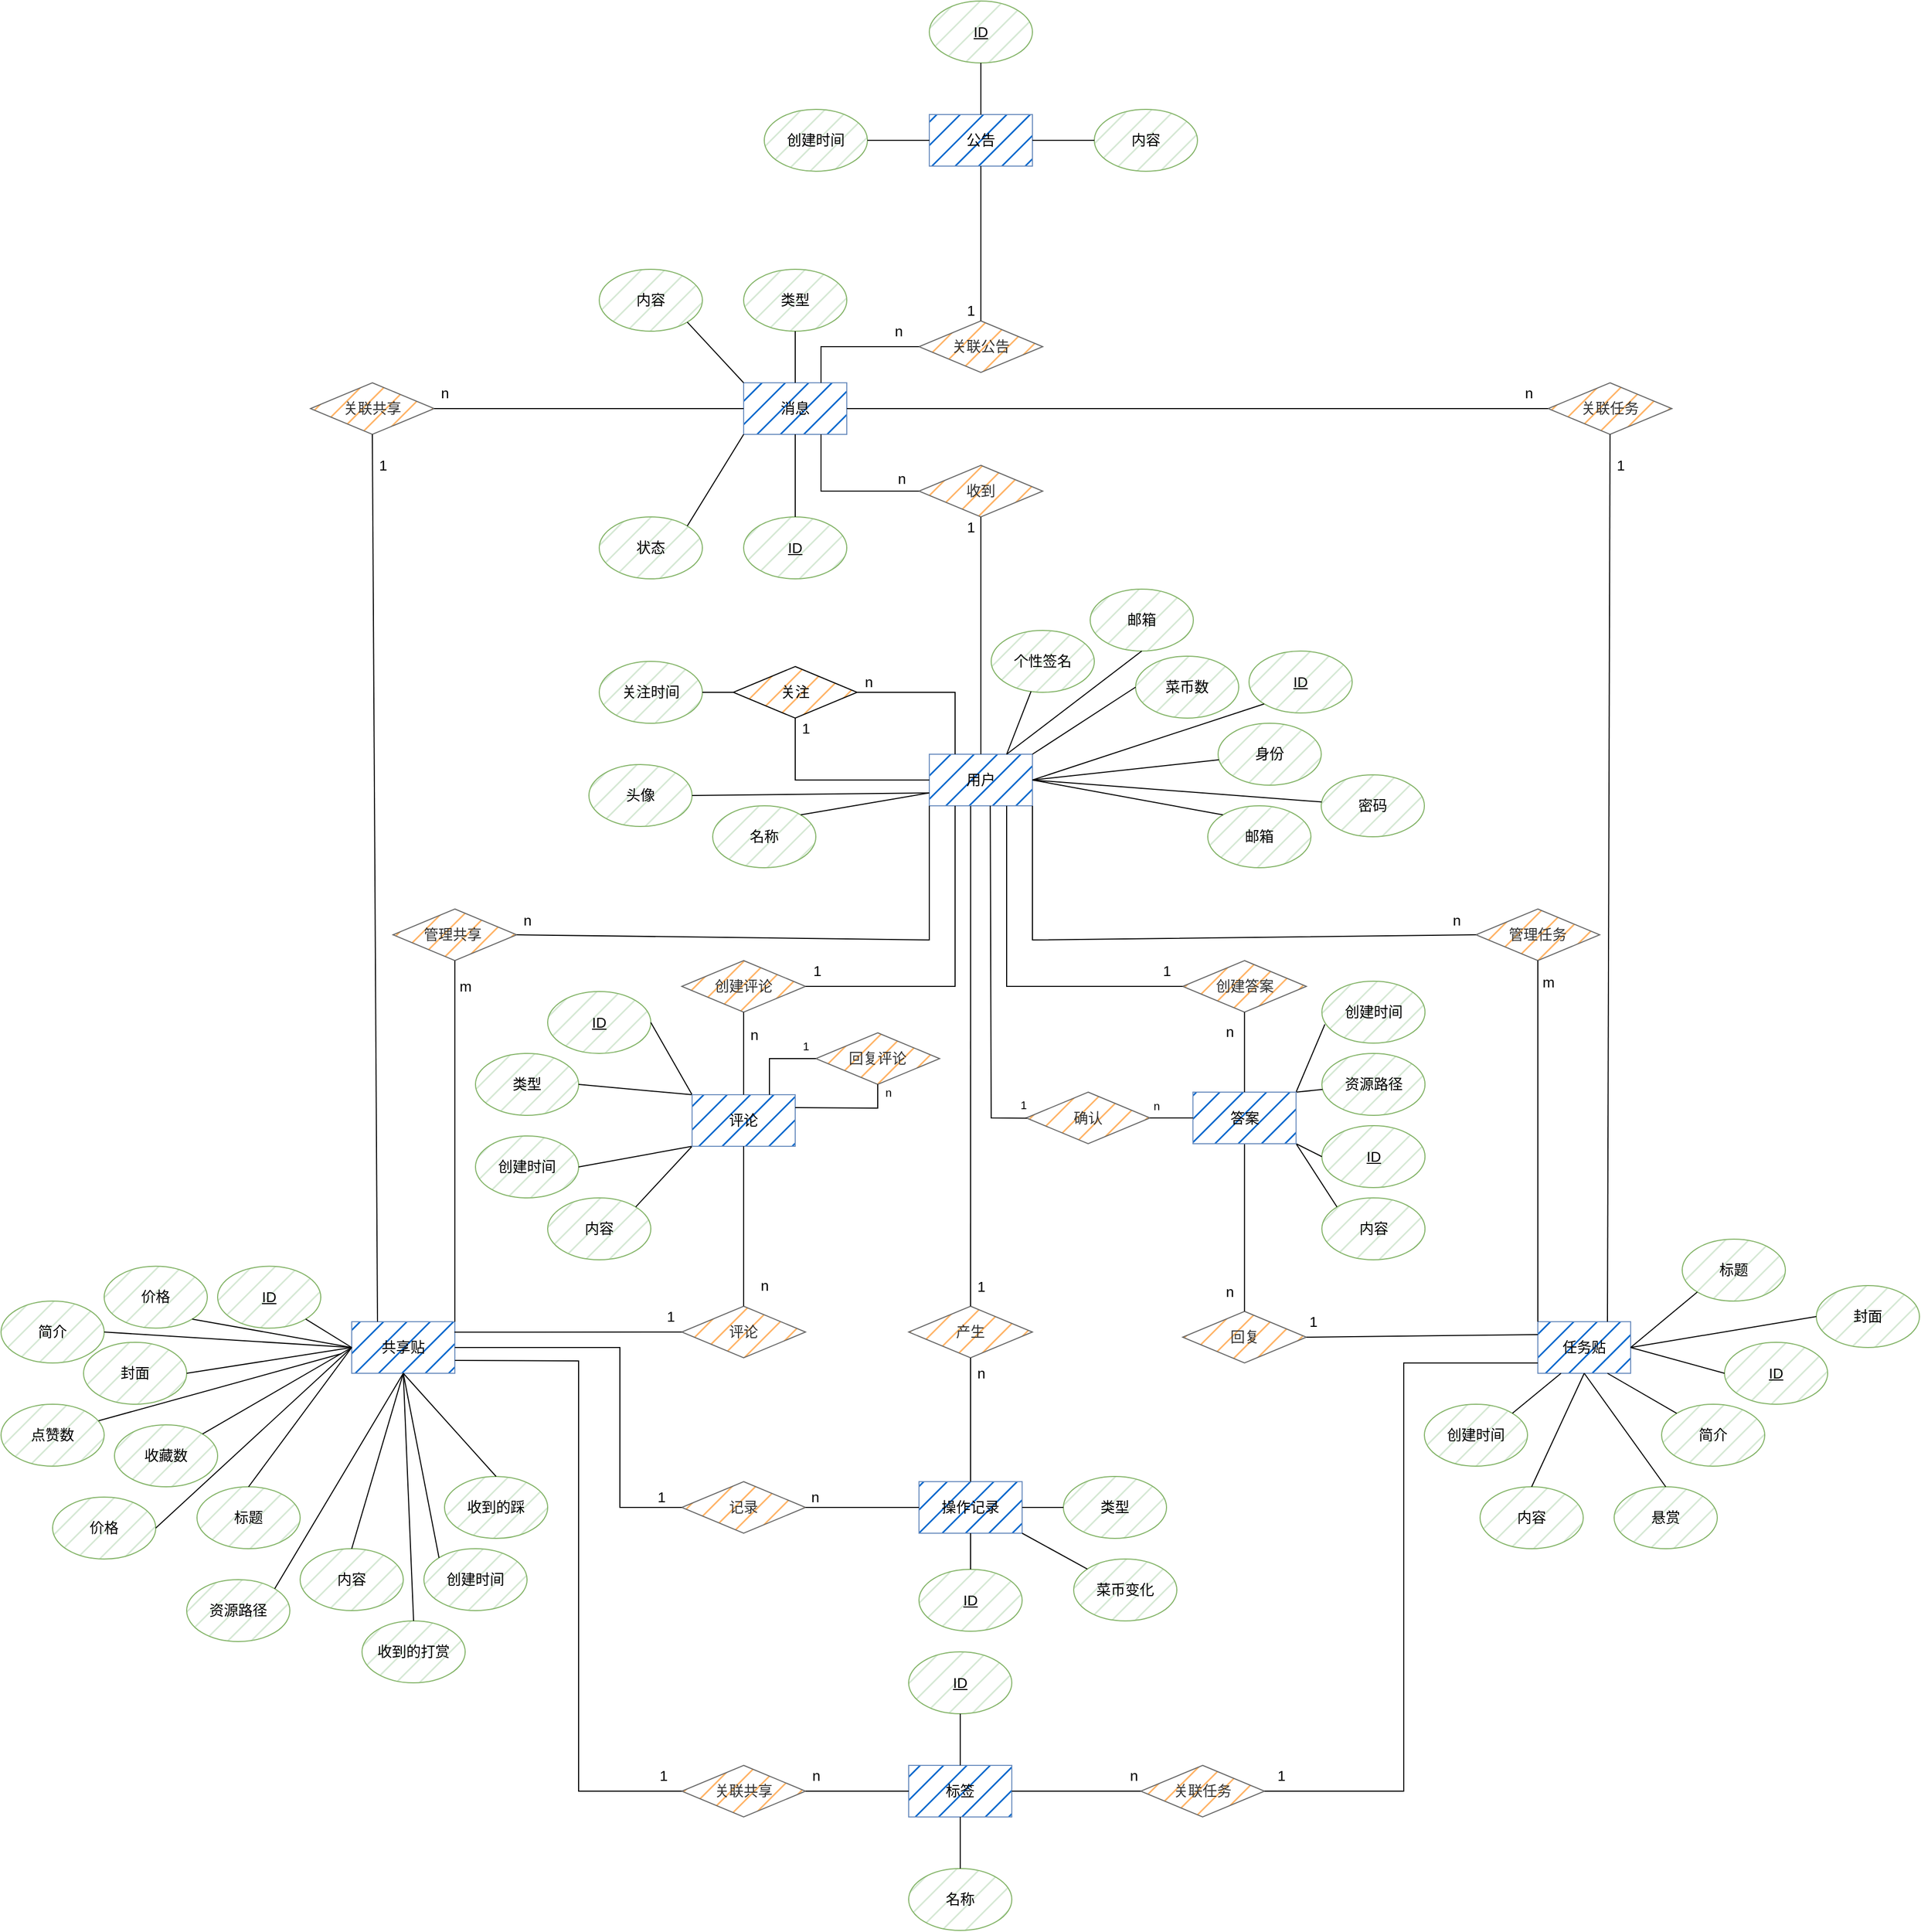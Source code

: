 <mxfile version="25.0.1">
  <diagram name="第 1 页" id="lEoJY4vEKz3rgUccrXzJ">
    <mxGraphModel dx="2901" dy="2309" grid="1" gridSize="10" guides="1" tooltips="1" connect="1" arrows="1" fold="1" page="1" pageScale="1" pageWidth="827" pageHeight="1169" math="0" shadow="0">
      <root>
        <mxCell id="0" />
        <mxCell id="1" parent="0" />
        <mxCell id="BJYVsuKNDV1E6xhOOfb5-1" value="&lt;font style=&quot;font-size: 14px;&quot;&gt;用户&lt;/font&gt;" style="rounded=0;whiteSpace=wrap;html=1;fillColor=#0066CC;strokeColor=#6c8ebf;fillStyle=hatch;" parent="1" vertex="1">
          <mxGeometry x="260" y="120" width="100" height="50" as="geometry" />
        </mxCell>
        <mxCell id="BJYVsuKNDV1E6xhOOfb5-2" value="&lt;font style=&quot;font-size: 14px;&quot;&gt;名称&lt;/font&gt;" style="ellipse;whiteSpace=wrap;html=1;fillColor=#d5e8d4;strokeColor=#82b366;fillStyle=hatch;" parent="1" vertex="1">
          <mxGeometry x="50" y="170" width="100" height="60" as="geometry" />
        </mxCell>
        <mxCell id="BJYVsuKNDV1E6xhOOfb5-4" value="&lt;font style=&quot;font-size: 14px;&quot;&gt;邮箱&lt;/font&gt;" style="ellipse;whiteSpace=wrap;html=1;fillColor=#d5e8d4;strokeColor=#82b366;fillStyle=hatch;" parent="1" vertex="1">
          <mxGeometry x="530" y="170" width="100" height="60" as="geometry" />
        </mxCell>
        <mxCell id="BJYVsuKNDV1E6xhOOfb5-5" value="&lt;font style=&quot;font-size: 14px;&quot;&gt;密码&lt;/font&gt;" style="ellipse;whiteSpace=wrap;html=1;fillColor=#d5e8d4;strokeColor=#82b366;fillStyle=hatch;" parent="1" vertex="1">
          <mxGeometry x="640" y="140" width="100" height="60" as="geometry" />
        </mxCell>
        <mxCell id="BJYVsuKNDV1E6xhOOfb5-6" value="&lt;font style=&quot;font-size: 14px;&quot;&gt;邮箱&lt;/font&gt;" style="ellipse;whiteSpace=wrap;html=1;fillColor=#d5e8d4;strokeColor=#82b366;fillStyle=hatch;" parent="1" vertex="1">
          <mxGeometry x="416" y="-40" width="100" height="60" as="geometry" />
        </mxCell>
        <mxCell id="BJYVsuKNDV1E6xhOOfb5-7" value="&lt;font style=&quot;font-size: 14px;&quot;&gt;菜币数&lt;/font&gt;" style="ellipse;whiteSpace=wrap;html=1;fillColor=#d5e8d4;strokeColor=#82b366;fillStyle=hatch;" parent="1" vertex="1">
          <mxGeometry x="460" y="25" width="100" height="60" as="geometry" />
        </mxCell>
        <mxCell id="BJYVsuKNDV1E6xhOOfb5-8" value="&lt;font style=&quot;font-size: 14px;&quot;&gt;个性签名&lt;/font&gt;" style="ellipse;whiteSpace=wrap;html=1;fillColor=#d5e8d4;strokeColor=#82b366;fillStyle=hatch;" parent="1" vertex="1">
          <mxGeometry x="320" width="100" height="60" as="geometry" />
        </mxCell>
        <mxCell id="BJYVsuKNDV1E6xhOOfb5-9" value="&lt;font style=&quot;font-size: 14px;&quot;&gt;身份&lt;/font&gt;" style="ellipse;whiteSpace=wrap;html=1;fillColor=#d5e8d4;strokeColor=#82b366;fillStyle=hatch;" parent="1" vertex="1">
          <mxGeometry x="540" y="90" width="100" height="60" as="geometry" />
        </mxCell>
        <mxCell id="BJYVsuKNDV1E6xhOOfb5-10" value="&lt;font style=&quot;font-size: 14px;&quot;&gt;头像&lt;/font&gt;" style="ellipse;whiteSpace=wrap;html=1;fillColor=#d5e8d4;strokeColor=#82b366;fillStyle=hatch;" parent="1" vertex="1">
          <mxGeometry x="-70" y="130" width="100" height="60" as="geometry" />
        </mxCell>
        <mxCell id="BJYVsuKNDV1E6xhOOfb5-11" value="&lt;font style=&quot;font-size: 14px;&quot;&gt;消息&lt;/font&gt;" style="rounded=0;whiteSpace=wrap;html=1;fillColor=#0066CC;strokeColor=#6c8ebf;fillStyle=hatch;" parent="1" vertex="1">
          <mxGeometry x="80" y="-240" width="100" height="50" as="geometry" />
        </mxCell>
        <mxCell id="BJYVsuKNDV1E6xhOOfb5-12" value="&lt;font style=&quot;font-size: 14px;&quot;&gt;&lt;u&gt;ID&lt;/u&gt;&lt;/font&gt;" style="ellipse;whiteSpace=wrap;html=1;fillColor=#d5e8d4;strokeColor=#82b366;fillStyle=hatch;" parent="1" vertex="1">
          <mxGeometry x="570" y="20" width="100" height="60" as="geometry" />
        </mxCell>
        <mxCell id="BJYVsuKNDV1E6xhOOfb5-14" value="&lt;font style=&quot;font-size: 14px;&quot;&gt;类型&lt;/font&gt;" style="ellipse;whiteSpace=wrap;html=1;fillColor=#d5e8d4;strokeColor=#82b366;fillStyle=hatch;" parent="1" vertex="1">
          <mxGeometry x="80" y="-350" width="100" height="60" as="geometry" />
        </mxCell>
        <mxCell id="BJYVsuKNDV1E6xhOOfb5-15" value="&lt;font style=&quot;font-size: 14px;&quot;&gt;状态&lt;/font&gt;" style="ellipse;whiteSpace=wrap;html=1;fillColor=#d5e8d4;strokeColor=#82b366;fillStyle=hatch;" parent="1" vertex="1">
          <mxGeometry x="-60" y="-110" width="100" height="60" as="geometry" />
        </mxCell>
        <mxCell id="BJYVsuKNDV1E6xhOOfb5-16" value="&lt;span style=&quot;font-size: 14px;&quot;&gt;内容&lt;/span&gt;" style="ellipse;whiteSpace=wrap;html=1;fillColor=#d5e8d4;strokeColor=#82b366;fillStyle=hatch;" parent="1" vertex="1">
          <mxGeometry x="-60" y="-350" width="100" height="60" as="geometry" />
        </mxCell>
        <mxCell id="BJYVsuKNDV1E6xhOOfb5-17" value="&lt;font style=&quot;font-size: 14px;&quot;&gt;公告&lt;/font&gt;" style="rounded=0;whiteSpace=wrap;html=1;fillColor=#0066CC;strokeColor=#6c8ebf;fillStyle=hatch;" parent="1" vertex="1">
          <mxGeometry x="260" y="-500" width="100" height="50" as="geometry" />
        </mxCell>
        <mxCell id="BJYVsuKNDV1E6xhOOfb5-18" value="&lt;font style=&quot;font-size: 14px;&quot;&gt;&lt;u&gt;ID&lt;/u&gt;&lt;/font&gt;" style="ellipse;whiteSpace=wrap;html=1;fillColor=#d5e8d4;strokeColor=#82b366;fillStyle=hatch;" parent="1" vertex="1">
          <mxGeometry x="260" y="-610" width="100" height="60" as="geometry" />
        </mxCell>
        <mxCell id="BJYVsuKNDV1E6xhOOfb5-19" value="&lt;font style=&quot;font-size: 14px;&quot;&gt;内容&lt;/font&gt;" style="ellipse;whiteSpace=wrap;html=1;fillColor=#d5e8d4;strokeColor=#82b366;fillStyle=hatch;" parent="1" vertex="1">
          <mxGeometry x="420" y="-505" width="100" height="60" as="geometry" />
        </mxCell>
        <mxCell id="BJYVsuKNDV1E6xhOOfb5-20" value="&lt;font style=&quot;font-size: 14px;&quot;&gt;创建时间&lt;/font&gt;" style="ellipse;whiteSpace=wrap;html=1;fillColor=#d5e8d4;strokeColor=#82b366;fillStyle=hatch;" parent="1" vertex="1">
          <mxGeometry x="100" y="-505" width="100" height="60" as="geometry" />
        </mxCell>
        <mxCell id="BJYVsuKNDV1E6xhOOfb5-21" value="&lt;font style=&quot;font-size: 14px;&quot;&gt;标签&lt;/font&gt;" style="rounded=0;whiteSpace=wrap;html=1;fillColor=#0066CC;strokeColor=#6c8ebf;fillStyle=hatch;" parent="1" vertex="1">
          <mxGeometry x="240" y="1100" width="100" height="50" as="geometry" />
        </mxCell>
        <mxCell id="BJYVsuKNDV1E6xhOOfb5-22" value="&lt;font style=&quot;font-size: 14px;&quot;&gt;&lt;u&gt;ID&lt;/u&gt;&lt;/font&gt;" style="ellipse;whiteSpace=wrap;html=1;fillColor=#d5e8d4;strokeColor=#82b366;fillStyle=hatch;" parent="1" vertex="1">
          <mxGeometry x="240" y="990" width="100" height="60" as="geometry" />
        </mxCell>
        <mxCell id="BJYVsuKNDV1E6xhOOfb5-23" value="&lt;font style=&quot;font-size: 14px;&quot;&gt;名称&lt;/font&gt;" style="ellipse;whiteSpace=wrap;html=1;fillColor=#d5e8d4;strokeColor=#82b366;fillStyle=hatch;" parent="1" vertex="1">
          <mxGeometry x="240" y="1200" width="100" height="60" as="geometry" />
        </mxCell>
        <mxCell id="BJYVsuKNDV1E6xhOOfb5-24" value="&lt;font style=&quot;font-size: 14px;&quot;&gt;共享贴&lt;/font&gt;" style="rounded=0;whiteSpace=wrap;html=1;fillColor=#0066CC;strokeColor=#6c8ebf;fillStyle=hatch;" parent="1" vertex="1">
          <mxGeometry x="-300" y="670" width="100" height="50" as="geometry" />
        </mxCell>
        <mxCell id="BJYVsuKNDV1E6xhOOfb5-25" value="&lt;font style=&quot;font-size: 14px;&quot;&gt;&lt;u&gt;ID&lt;/u&gt;&lt;/font&gt;" style="ellipse;whiteSpace=wrap;html=1;fillColor=#d5e8d4;strokeColor=#82b366;fillStyle=hatch;" parent="1" vertex="1">
          <mxGeometry x="-430" y="616.25" width="100" height="60" as="geometry" />
        </mxCell>
        <mxCell id="BJYVsuKNDV1E6xhOOfb5-26" value="&lt;font style=&quot;font-size: 14px;&quot;&gt;标题&lt;/font&gt;" style="ellipse;whiteSpace=wrap;html=1;fillColor=#d5e8d4;strokeColor=#82b366;fillStyle=hatch;" parent="1" vertex="1">
          <mxGeometry x="-450" y="830" width="100" height="60" as="geometry" />
        </mxCell>
        <mxCell id="BJYVsuKNDV1E6xhOOfb5-27" value="&lt;font style=&quot;font-size: 14px;&quot;&gt;价格&lt;/font&gt;" style="ellipse;whiteSpace=wrap;html=1;fillColor=#d5e8d4;strokeColor=#82b366;fillStyle=hatch;" parent="1" vertex="1">
          <mxGeometry x="-540" y="616.25" width="100" height="60" as="geometry" />
        </mxCell>
        <mxCell id="BJYVsuKNDV1E6xhOOfb5-28" value="&lt;font style=&quot;font-size: 14px;&quot;&gt;内容&lt;/font&gt;" style="ellipse;whiteSpace=wrap;html=1;fillColor=#d5e8d4;strokeColor=#82b366;fillStyle=hatch;" parent="1" vertex="1">
          <mxGeometry x="-350" y="890" width="100" height="60" as="geometry" />
        </mxCell>
        <mxCell id="BJYVsuKNDV1E6xhOOfb5-29" value="&lt;font style=&quot;font-size: 14px;&quot;&gt;价格&lt;/font&gt;" style="ellipse;whiteSpace=wrap;html=1;fillColor=#d5e8d4;strokeColor=#82b366;fillStyle=hatch;" parent="1" vertex="1">
          <mxGeometry x="-590" y="840" width="100" height="60" as="geometry" />
        </mxCell>
        <mxCell id="BJYVsuKNDV1E6xhOOfb5-30" value="&lt;font style=&quot;font-size: 14px;&quot;&gt;收藏数&lt;/font&gt;" style="ellipse;whiteSpace=wrap;html=1;fillColor=#d5e8d4;strokeColor=#82b366;fillStyle=hatch;" parent="1" vertex="1">
          <mxGeometry x="-530" y="770" width="100" height="60" as="geometry" />
        </mxCell>
        <mxCell id="BJYVsuKNDV1E6xhOOfb5-31" value="&lt;font style=&quot;font-size: 14px;&quot;&gt;收到的打赏&lt;/font&gt;" style="ellipse;whiteSpace=wrap;html=1;fillColor=#d5e8d4;strokeColor=#82b366;fillStyle=hatch;" parent="1" vertex="1">
          <mxGeometry x="-290" y="960" width="100" height="60" as="geometry" />
        </mxCell>
        <mxCell id="BJYVsuKNDV1E6xhOOfb5-32" value="&lt;font style=&quot;font-size: 14px;&quot;&gt;收到的踩&lt;/font&gt;" style="ellipse;whiteSpace=wrap;html=1;fillColor=#d5e8d4;strokeColor=#82b366;fillStyle=hatch;" parent="1" vertex="1">
          <mxGeometry x="-210" y="820" width="100" height="60" as="geometry" />
        </mxCell>
        <mxCell id="BJYVsuKNDV1E6xhOOfb5-33" value="&lt;font style=&quot;font-size: 14px;&quot;&gt;简介&lt;/font&gt;" style="ellipse;whiteSpace=wrap;html=1;fillColor=#d5e8d4;strokeColor=#82b366;fillStyle=hatch;" parent="1" vertex="1">
          <mxGeometry x="-640" y="650" width="100" height="60" as="geometry" />
        </mxCell>
        <mxCell id="BJYVsuKNDV1E6xhOOfb5-34" value="&lt;font style=&quot;font-size: 14px;&quot;&gt;资源路径&lt;/font&gt;" style="ellipse;whiteSpace=wrap;html=1;fillColor=#d5e8d4;strokeColor=#82b366;fillStyle=hatch;" parent="1" vertex="1">
          <mxGeometry x="-460" y="920" width="100" height="60" as="geometry" />
        </mxCell>
        <mxCell id="BJYVsuKNDV1E6xhOOfb5-35" value="&lt;font style=&quot;font-size: 14px;&quot;&gt;点赞数&lt;/font&gt;" style="ellipse;whiteSpace=wrap;html=1;fillColor=#d5e8d4;strokeColor=#82b366;fillStyle=hatch;" parent="1" vertex="1">
          <mxGeometry x="-640" y="750" width="100" height="60" as="geometry" />
        </mxCell>
        <mxCell id="BJYVsuKNDV1E6xhOOfb5-37" value="&lt;font style=&quot;font-size: 14px;&quot;&gt;&lt;u&gt;ID&lt;/u&gt;&lt;/font&gt;" style="ellipse;whiteSpace=wrap;html=1;fillColor=#d5e8d4;strokeColor=#82b366;fillStyle=hatch;" parent="1" vertex="1">
          <mxGeometry x="-110" y="350" width="100" height="60" as="geometry" />
        </mxCell>
        <mxCell id="BJYVsuKNDV1E6xhOOfb5-38" value="&lt;font style=&quot;font-size: 14px;&quot;&gt;类型&lt;/font&gt;" style="ellipse;whiteSpace=wrap;html=1;fillColor=#d5e8d4;strokeColor=#82b366;fillStyle=hatch;" parent="1" vertex="1">
          <mxGeometry x="-180" y="410" width="100" height="60" as="geometry" />
        </mxCell>
        <mxCell id="BJYVsuKNDV1E6xhOOfb5-39" value="&lt;font style=&quot;font-size: 14px;&quot;&gt;创建时间&lt;/font&gt;" style="ellipse;whiteSpace=wrap;html=1;fillColor=#d5e8d4;strokeColor=#82b366;fillStyle=hatch;" parent="1" vertex="1">
          <mxGeometry x="-180" y="490" width="100" height="60" as="geometry" />
        </mxCell>
        <mxCell id="BJYVsuKNDV1E6xhOOfb5-40" value="&lt;font style=&quot;font-size: 14px;&quot;&gt;内容&lt;/font&gt;" style="ellipse;whiteSpace=wrap;html=1;fillColor=#d5e8d4;strokeColor=#82b366;fillStyle=hatch;" parent="1" vertex="1">
          <mxGeometry x="-110" y="550" width="100" height="60" as="geometry" />
        </mxCell>
        <mxCell id="BJYVsuKNDV1E6xhOOfb5-41" value="&lt;font style=&quot;font-size: 14px;&quot;&gt;任务贴&lt;/font&gt;" style="rounded=0;whiteSpace=wrap;html=1;fillColor=#0066CC;strokeColor=#6c8ebf;fillStyle=hatch;" parent="1" vertex="1">
          <mxGeometry x="850" y="670" width="90" height="50" as="geometry" />
        </mxCell>
        <mxCell id="BJYVsuKNDV1E6xhOOfb5-42" value="&lt;font style=&quot;font-size: 14px;&quot;&gt;&lt;u&gt;ID&lt;/u&gt;&lt;/font&gt;" style="ellipse;whiteSpace=wrap;html=1;fillColor=#d5e8d4;strokeColor=#82b366;fillStyle=hatch;" parent="1" vertex="1">
          <mxGeometry x="1031" y="690" width="100" height="60" as="geometry" />
        </mxCell>
        <mxCell id="BJYVsuKNDV1E6xhOOfb5-43" value="&lt;font style=&quot;font-size: 14px;&quot;&gt;标题&lt;/font&gt;" style="ellipse;whiteSpace=wrap;html=1;fillColor=#d5e8d4;strokeColor=#82b366;fillStyle=hatch;" parent="1" vertex="1">
          <mxGeometry x="990" y="590" width="100" height="60" as="geometry" />
        </mxCell>
        <mxCell id="BJYVsuKNDV1E6xhOOfb5-44" value="&lt;font style=&quot;font-size: 14px;&quot;&gt;悬赏&lt;/font&gt;" style="ellipse;whiteSpace=wrap;html=1;fillColor=#d5e8d4;strokeColor=#82b366;fillStyle=hatch;" parent="1" vertex="1">
          <mxGeometry x="924" y="830" width="100" height="60" as="geometry" />
        </mxCell>
        <mxCell id="BJYVsuKNDV1E6xhOOfb5-45" value="&lt;font style=&quot;font-size: 14px;&quot;&gt;内容&lt;/font&gt;" style="ellipse;whiteSpace=wrap;html=1;fillColor=#d5e8d4;strokeColor=#82b366;fillStyle=hatch;" parent="1" vertex="1">
          <mxGeometry x="794" y="830" width="100" height="60" as="geometry" />
        </mxCell>
        <mxCell id="BJYVsuKNDV1E6xhOOfb5-46" value="&lt;font style=&quot;font-size: 14px;&quot;&gt;创建时间&lt;/font&gt;" style="ellipse;whiteSpace=wrap;html=1;fillColor=#d5e8d4;strokeColor=#82b366;fillStyle=hatch;" parent="1" vertex="1">
          <mxGeometry x="740" y="750" width="100" height="60" as="geometry" />
        </mxCell>
        <mxCell id="BJYVsuKNDV1E6xhOOfb5-50" value="&lt;font style=&quot;font-size: 14px;&quot;&gt;简介&lt;/font&gt;" style="ellipse;whiteSpace=wrap;html=1;fillColor=#d5e8d4;strokeColor=#82b366;fillStyle=hatch;" parent="1" vertex="1">
          <mxGeometry x="970" y="750" width="100" height="60" as="geometry" />
        </mxCell>
        <mxCell id="BJYVsuKNDV1E6xhOOfb5-53" value="&lt;font style=&quot;font-size: 14px;&quot;&gt;封面&lt;/font&gt;" style="ellipse;whiteSpace=wrap;html=1;fillColor=#d5e8d4;strokeColor=#82b366;fillStyle=hatch;" parent="1" vertex="1">
          <mxGeometry x="-560" y="690" width="100" height="60" as="geometry" />
        </mxCell>
        <mxCell id="BJYVsuKNDV1E6xhOOfb5-54" value="&lt;font style=&quot;font-size: 14px;&quot;&gt;封面&lt;/font&gt;" style="ellipse;whiteSpace=wrap;html=1;fillColor=#d5e8d4;strokeColor=#82b366;fillStyle=hatch;" parent="1" vertex="1">
          <mxGeometry x="1120" y="635" width="100" height="60" as="geometry" />
        </mxCell>
        <mxCell id="BJYVsuKNDV1E6xhOOfb5-55" value="&lt;font style=&quot;font-size: 14px;&quot;&gt;创建时间&lt;/font&gt;" style="ellipse;whiteSpace=wrap;html=1;fillColor=#d5e8d4;strokeColor=#82b366;fillStyle=hatch;" parent="1" vertex="1">
          <mxGeometry x="-230" y="890" width="100" height="60" as="geometry" />
        </mxCell>
        <mxCell id="BJYVsuKNDV1E6xhOOfb5-61" value="" style="endArrow=none;html=1;rounded=0;entryX=0;entryY=0.5;entryDx=0;entryDy=0;" parent="1" source="BJYVsuKNDV1E6xhOOfb5-20" target="BJYVsuKNDV1E6xhOOfb5-17" edge="1">
          <mxGeometry width="50" height="50" relative="1" as="geometry">
            <mxPoint x="220" y="-390" as="sourcePoint" />
            <mxPoint x="270" y="-440" as="targetPoint" />
          </mxGeometry>
        </mxCell>
        <mxCell id="BJYVsuKNDV1E6xhOOfb5-62" value="" style="endArrow=none;html=1;rounded=0;entryX=0.5;entryY=1;entryDx=0;entryDy=0;exitX=0.5;exitY=0;exitDx=0;exitDy=0;" parent="1" source="BJYVsuKNDV1E6xhOOfb5-17" target="BJYVsuKNDV1E6xhOOfb5-18" edge="1">
          <mxGeometry width="50" height="50" relative="1" as="geometry">
            <mxPoint x="320" y="-390" as="sourcePoint" />
            <mxPoint x="320" y="-440" as="targetPoint" />
          </mxGeometry>
        </mxCell>
        <mxCell id="BJYVsuKNDV1E6xhOOfb5-63" value="" style="endArrow=none;html=1;rounded=0;entryX=0;entryY=0.5;entryDx=0;entryDy=0;exitX=1;exitY=0.5;exitDx=0;exitDy=0;" parent="1" source="BJYVsuKNDV1E6xhOOfb5-17" target="BJYVsuKNDV1E6xhOOfb5-19" edge="1">
          <mxGeometry width="50" height="50" relative="1" as="geometry">
            <mxPoint x="320" y="-490" as="sourcePoint" />
            <mxPoint x="320" y="-540" as="targetPoint" />
          </mxGeometry>
        </mxCell>
        <mxCell id="BJYVsuKNDV1E6xhOOfb5-64" value="&lt;font style=&quot;font-size: 14px;&quot;&gt;&lt;u&gt;ID&lt;/u&gt;&lt;/font&gt;" style="ellipse;whiteSpace=wrap;html=1;fillColor=#d5e8d4;strokeColor=#82b366;fillStyle=hatch;" parent="1" vertex="1">
          <mxGeometry x="80" y="-110" width="100" height="60" as="geometry" />
        </mxCell>
        <mxCell id="BJYVsuKNDV1E6xhOOfb5-65" value="" style="endArrow=none;html=1;rounded=0;entryX=0;entryY=0;entryDx=0;entryDy=0;exitX=1;exitY=1;exitDx=0;exitDy=0;" parent="1" source="BJYVsuKNDV1E6xhOOfb5-16" target="BJYVsuKNDV1E6xhOOfb5-11" edge="1">
          <mxGeometry width="50" height="50" relative="1" as="geometry">
            <mxPoint x="-10" y="-280" as="sourcePoint" />
            <mxPoint x="60.0" y="-240.0" as="targetPoint" />
          </mxGeometry>
        </mxCell>
        <mxCell id="BJYVsuKNDV1E6xhOOfb5-66" value="" style="endArrow=none;html=1;rounded=0;entryX=0.5;entryY=0;entryDx=0;entryDy=0;exitX=0.5;exitY=1;exitDx=0;exitDy=0;" parent="1" source="BJYVsuKNDV1E6xhOOfb5-14" target="BJYVsuKNDV1E6xhOOfb5-11" edge="1">
          <mxGeometry width="50" height="50" relative="1" as="geometry">
            <mxPoint x="60" y="-280" as="sourcePoint" />
            <mxPoint x="140" y="-230" as="targetPoint" />
          </mxGeometry>
        </mxCell>
        <mxCell id="BJYVsuKNDV1E6xhOOfb5-67" value="" style="endArrow=none;html=1;rounded=0;entryX=0.5;entryY=1;entryDx=0;entryDy=0;exitX=0.5;exitY=0;exitDx=0;exitDy=0;" parent="1" source="BJYVsuKNDV1E6xhOOfb5-64" target="BJYVsuKNDV1E6xhOOfb5-11" edge="1">
          <mxGeometry width="50" height="50" relative="1" as="geometry">
            <mxPoint x="210" y="-280" as="sourcePoint" />
            <mxPoint x="140" y="-230" as="targetPoint" />
          </mxGeometry>
        </mxCell>
        <mxCell id="BJYVsuKNDV1E6xhOOfb5-68" value="" style="endArrow=none;html=1;rounded=0;entryX=1;entryY=0;entryDx=0;entryDy=0;exitX=0;exitY=1;exitDx=0;exitDy=0;" parent="1" source="BJYVsuKNDV1E6xhOOfb5-11" target="BJYVsuKNDV1E6xhOOfb5-15" edge="1">
          <mxGeometry width="50" height="50" relative="1" as="geometry">
            <mxPoint x="250" y="-205" as="sourcePoint" />
            <mxPoint x="190" y="-205" as="targetPoint" />
          </mxGeometry>
        </mxCell>
        <mxCell id="BJYVsuKNDV1E6xhOOfb5-69" value="&lt;font style=&quot;font-size: 14px;&quot;&gt;收到&lt;/font&gt;" style="rhombus;whiteSpace=wrap;html=1;fillColor=#FFB366;fontColor=#333333;strokeColor=#666666;fillStyle=hatch;" parent="1" vertex="1">
          <mxGeometry x="250" y="-160" width="120" height="50" as="geometry" />
        </mxCell>
        <mxCell id="BJYVsuKNDV1E6xhOOfb5-70" value="" style="endArrow=none;html=1;rounded=0;exitX=0;exitY=0.5;exitDx=0;exitDy=0;entryX=0.75;entryY=1;entryDx=0;entryDy=0;" parent="1" source="BJYVsuKNDV1E6xhOOfb5-69" target="BJYVsuKNDV1E6xhOOfb5-11" edge="1">
          <mxGeometry width="50" height="50" relative="1" as="geometry">
            <mxPoint x="690" y="62.5" as="sourcePoint" />
            <mxPoint x="200" y="-205" as="targetPoint" />
            <Array as="points">
              <mxPoint x="155" y="-135" />
            </Array>
          </mxGeometry>
        </mxCell>
        <mxCell id="BJYVsuKNDV1E6xhOOfb5-75" value="&lt;font style=&quot;font-size: 14px;&quot;&gt;n&lt;/font&gt;" style="edgeLabel;html=1;align=center;verticalAlign=middle;resizable=0;points=[];" parent="BJYVsuKNDV1E6xhOOfb5-70" vertex="1" connectable="0">
          <mxGeometry x="-0.08" y="-1" relative="1" as="geometry">
            <mxPoint x="52" y="-11" as="offset" />
          </mxGeometry>
        </mxCell>
        <mxCell id="BJYVsuKNDV1E6xhOOfb5-71" value="" style="endArrow=none;html=1;rounded=0;exitX=0.5;exitY=0;exitDx=0;exitDy=0;entryX=0.5;entryY=1;entryDx=0;entryDy=0;" parent="1" source="BJYVsuKNDV1E6xhOOfb5-1" target="BJYVsuKNDV1E6xhOOfb5-69" edge="1">
          <mxGeometry width="50" height="50" relative="1" as="geometry">
            <mxPoint x="-270.5" y="480" as="sourcePoint" />
            <mxPoint x="-250" y="440" as="targetPoint" />
          </mxGeometry>
        </mxCell>
        <mxCell id="BJYVsuKNDV1E6xhOOfb5-77" value="&lt;font style=&quot;font-size: 14px;&quot;&gt;1&lt;/font&gt;" style="edgeLabel;html=1;align=center;verticalAlign=middle;resizable=0;points=[];" parent="BJYVsuKNDV1E6xhOOfb5-71" vertex="1" connectable="0">
          <mxGeometry x="0.053" y="-1" relative="1" as="geometry">
            <mxPoint x="-11" y="-99" as="offset" />
          </mxGeometry>
        </mxCell>
        <mxCell id="BJYVsuKNDV1E6xhOOfb5-72" value="" style="endArrow=none;html=1;rounded=0;exitX=1;exitY=0;exitDx=0;exitDy=0;entryX=0;entryY=0.75;entryDx=0;entryDy=0;" parent="1" source="BJYVsuKNDV1E6xhOOfb5-2" target="BJYVsuKNDV1E6xhOOfb5-1" edge="1">
          <mxGeometry width="50" height="50" relative="1" as="geometry">
            <mxPoint x="210" y="95" as="sourcePoint" />
            <mxPoint x="260" y="160" as="targetPoint" />
          </mxGeometry>
        </mxCell>
        <mxCell id="BJYVsuKNDV1E6xhOOfb5-78" value="" style="endArrow=none;html=1;rounded=0;exitX=0;exitY=0;exitDx=0;exitDy=0;entryX=1;entryY=0.5;entryDx=0;entryDy=0;" parent="1" source="BJYVsuKNDV1E6xhOOfb5-4" target="BJYVsuKNDV1E6xhOOfb5-1" edge="1">
          <mxGeometry width="50" height="50" relative="1" as="geometry">
            <mxPoint x="690" y="120" as="sourcePoint" />
            <mxPoint x="400" y="180" as="targetPoint" />
          </mxGeometry>
        </mxCell>
        <mxCell id="BJYVsuKNDV1E6xhOOfb5-79" value="" style="endArrow=none;html=1;rounded=0;entryX=1;entryY=0.5;entryDx=0;entryDy=0;" parent="1" source="BJYVsuKNDV1E6xhOOfb5-5" target="BJYVsuKNDV1E6xhOOfb5-1" edge="1">
          <mxGeometry width="50" height="50" relative="1" as="geometry">
            <mxPoint x="690" y="120" as="sourcePoint" />
            <mxPoint x="740" y="70" as="targetPoint" />
          </mxGeometry>
        </mxCell>
        <mxCell id="BJYVsuKNDV1E6xhOOfb5-80" value="" style="endArrow=none;html=1;rounded=0;entryX=1;entryY=0.5;entryDx=0;entryDy=0;" parent="1" source="BJYVsuKNDV1E6xhOOfb5-9" target="BJYVsuKNDV1E6xhOOfb5-1" edge="1">
          <mxGeometry width="50" height="50" relative="1" as="geometry">
            <mxPoint x="690" y="120" as="sourcePoint" />
            <mxPoint x="310" y="170" as="targetPoint" />
          </mxGeometry>
        </mxCell>
        <mxCell id="BJYVsuKNDV1E6xhOOfb5-81" value="" style="endArrow=none;html=1;rounded=0;exitX=0;exitY=1;exitDx=0;exitDy=0;entryX=1;entryY=0.5;entryDx=0;entryDy=0;" parent="1" source="BJYVsuKNDV1E6xhOOfb5-12" target="BJYVsuKNDV1E6xhOOfb5-1" edge="1">
          <mxGeometry width="50" height="50" relative="1" as="geometry">
            <mxPoint x="690" y="120" as="sourcePoint" />
            <mxPoint x="740" y="70" as="targetPoint" />
          </mxGeometry>
        </mxCell>
        <mxCell id="BJYVsuKNDV1E6xhOOfb5-82" value="" style="endArrow=none;html=1;rounded=0;exitX=0;exitY=0.75;exitDx=0;exitDy=0;entryX=1;entryY=0.5;entryDx=0;entryDy=0;" parent="1" source="BJYVsuKNDV1E6xhOOfb5-1" target="BJYVsuKNDV1E6xhOOfb5-10" edge="1">
          <mxGeometry width="50" height="50" relative="1" as="geometry">
            <mxPoint x="690" y="120" as="sourcePoint" />
            <mxPoint x="740" y="70" as="targetPoint" />
          </mxGeometry>
        </mxCell>
        <mxCell id="BJYVsuKNDV1E6xhOOfb5-83" value="" style="endArrow=none;html=1;rounded=0;exitX=1;exitY=0;exitDx=0;exitDy=0;entryX=0;entryY=0.5;entryDx=0;entryDy=0;" parent="1" source="BJYVsuKNDV1E6xhOOfb5-1" target="BJYVsuKNDV1E6xhOOfb5-7" edge="1">
          <mxGeometry width="50" height="50" relative="1" as="geometry">
            <mxPoint x="690" y="120" as="sourcePoint" />
            <mxPoint x="740" y="70" as="targetPoint" />
          </mxGeometry>
        </mxCell>
        <mxCell id="BJYVsuKNDV1E6xhOOfb5-84" value="" style="endArrow=none;html=1;rounded=0;exitX=0.75;exitY=0;exitDx=0;exitDy=0;entryX=0.5;entryY=1;entryDx=0;entryDy=0;" parent="1" source="BJYVsuKNDV1E6xhOOfb5-1" target="BJYVsuKNDV1E6xhOOfb5-6" edge="1">
          <mxGeometry width="50" height="50" relative="1" as="geometry">
            <mxPoint x="690" y="120" as="sourcePoint" />
            <mxPoint x="740" y="70" as="targetPoint" />
          </mxGeometry>
        </mxCell>
        <mxCell id="BJYVsuKNDV1E6xhOOfb5-85" value="" style="endArrow=none;html=1;rounded=0;exitX=0.75;exitY=0;exitDx=0;exitDy=0;" parent="1" source="BJYVsuKNDV1E6xhOOfb5-1" target="BJYVsuKNDV1E6xhOOfb5-8" edge="1">
          <mxGeometry width="50" height="50" relative="1" as="geometry">
            <mxPoint x="690" y="120" as="sourcePoint" />
            <mxPoint x="360" y="70" as="targetPoint" />
          </mxGeometry>
        </mxCell>
        <mxCell id="BJYVsuKNDV1E6xhOOfb5-95" value="" style="endArrow=none;html=1;rounded=0;exitX=0;exitY=0.5;exitDx=0;exitDy=0;entryX=1;entryY=0.5;entryDx=0;entryDy=0;" parent="1" source="BJYVsuKNDV1E6xhOOfb5-42" target="BJYVsuKNDV1E6xhOOfb5-41" edge="1">
          <mxGeometry width="50" height="50" relative="1" as="geometry">
            <mxPoint x="810" y="480" as="sourcePoint" />
            <mxPoint x="860" y="430" as="targetPoint" />
          </mxGeometry>
        </mxCell>
        <mxCell id="BJYVsuKNDV1E6xhOOfb5-96" value="" style="endArrow=none;html=1;rounded=0;exitX=1;exitY=0;exitDx=0;exitDy=0;entryX=0.25;entryY=1;entryDx=0;entryDy=0;" parent="1" source="BJYVsuKNDV1E6xhOOfb5-46" target="BJYVsuKNDV1E6xhOOfb5-41" edge="1">
          <mxGeometry width="50" height="50" relative="1" as="geometry">
            <mxPoint x="810" y="480" as="sourcePoint" />
            <mxPoint x="860" y="430" as="targetPoint" />
          </mxGeometry>
        </mxCell>
        <mxCell id="BJYVsuKNDV1E6xhOOfb5-97" value="" style="endArrow=none;html=1;rounded=0;exitX=0;exitY=0.5;exitDx=0;exitDy=0;entryX=1;entryY=0.5;entryDx=0;entryDy=0;" parent="1" source="BJYVsuKNDV1E6xhOOfb5-54" target="BJYVsuKNDV1E6xhOOfb5-41" edge="1">
          <mxGeometry width="50" height="50" relative="1" as="geometry">
            <mxPoint x="810" y="480" as="sourcePoint" />
            <mxPoint x="860" y="430" as="targetPoint" />
          </mxGeometry>
        </mxCell>
        <mxCell id="BJYVsuKNDV1E6xhOOfb5-98" value="" style="endArrow=none;html=1;rounded=0;entryX=0;entryY=1;entryDx=0;entryDy=0;exitX=1;exitY=0.5;exitDx=0;exitDy=0;" parent="1" source="BJYVsuKNDV1E6xhOOfb5-41" target="BJYVsuKNDV1E6xhOOfb5-43" edge="1">
          <mxGeometry width="50" height="50" relative="1" as="geometry">
            <mxPoint x="920" y="680" as="sourcePoint" />
            <mxPoint x="860" y="430" as="targetPoint" />
          </mxGeometry>
        </mxCell>
        <mxCell id="BJYVsuKNDV1E6xhOOfb5-100" value="" style="endArrow=none;html=1;rounded=0;entryX=0;entryY=0;entryDx=0;entryDy=0;exitX=0.75;exitY=1;exitDx=0;exitDy=0;" parent="1" source="BJYVsuKNDV1E6xhOOfb5-41" target="BJYVsuKNDV1E6xhOOfb5-50" edge="1">
          <mxGeometry width="50" height="50" relative="1" as="geometry">
            <mxPoint x="810" y="480" as="sourcePoint" />
            <mxPoint x="860" y="430" as="targetPoint" />
          </mxGeometry>
        </mxCell>
        <mxCell id="BJYVsuKNDV1E6xhOOfb5-101" value="" style="endArrow=none;html=1;rounded=0;entryX=0.5;entryY=0;entryDx=0;entryDy=0;exitX=0.5;exitY=1;exitDx=0;exitDy=0;" parent="1" source="BJYVsuKNDV1E6xhOOfb5-41" target="BJYVsuKNDV1E6xhOOfb5-44" edge="1">
          <mxGeometry width="50" height="50" relative="1" as="geometry">
            <mxPoint x="810" y="480" as="sourcePoint" />
            <mxPoint x="860" y="430" as="targetPoint" />
          </mxGeometry>
        </mxCell>
        <mxCell id="BJYVsuKNDV1E6xhOOfb5-102" value="" style="endArrow=none;html=1;rounded=0;entryX=0.5;entryY=1;entryDx=0;entryDy=0;exitX=0.5;exitY=0;exitDx=0;exitDy=0;" parent="1" source="BJYVsuKNDV1E6xhOOfb5-45" target="BJYVsuKNDV1E6xhOOfb5-41" edge="1">
          <mxGeometry width="50" height="50" relative="1" as="geometry">
            <mxPoint x="810" y="480" as="sourcePoint" />
            <mxPoint x="860" y="430" as="targetPoint" />
          </mxGeometry>
        </mxCell>
        <mxCell id="BJYVsuKNDV1E6xhOOfb5-104" value="&lt;font style=&quot;font-size: 14px;&quot;&gt;回复&lt;/font&gt;" style="rhombus;whiteSpace=wrap;html=1;fillColor=#FFB366;fontColor=#333333;strokeColor=#666666;fillStyle=hatch;" parent="1" vertex="1">
          <mxGeometry x="505.62" y="660" width="120" height="50" as="geometry" />
        </mxCell>
        <mxCell id="BJYVsuKNDV1E6xhOOfb5-105" value="" style="endArrow=none;html=1;rounded=0;entryX=0.5;entryY=0;entryDx=0;entryDy=0;exitX=0.5;exitY=1;exitDx=0;exitDy=0;" parent="1" source="BJYVsuKNDV1E6xhOOfb5-22" target="BJYVsuKNDV1E6xhOOfb5-21" edge="1">
          <mxGeometry width="50" height="50" relative="1" as="geometry">
            <mxPoint x="-460" y="1535" as="sourcePoint" />
            <mxPoint x="-410" y="1485" as="targetPoint" />
          </mxGeometry>
        </mxCell>
        <mxCell id="BJYVsuKNDV1E6xhOOfb5-106" value="" style="endArrow=none;html=1;rounded=0;entryX=0.5;entryY=0;entryDx=0;entryDy=0;exitX=0.5;exitY=1;exitDx=0;exitDy=0;" parent="1" source="BJYVsuKNDV1E6xhOOfb5-21" target="BJYVsuKNDV1E6xhOOfb5-23" edge="1">
          <mxGeometry width="50" height="50" relative="1" as="geometry">
            <mxPoint x="-460" y="1535" as="sourcePoint" />
            <mxPoint x="-410" y="1485" as="targetPoint" />
          </mxGeometry>
        </mxCell>
        <mxCell id="BJYVsuKNDV1E6xhOOfb5-109" value="" style="endArrow=none;html=1;rounded=0;exitX=1;exitY=0;exitDx=0;exitDy=0;entryX=0;entryY=1;entryDx=0;entryDy=0;" parent="1" source="BJYVsuKNDV1E6xhOOfb5-40" target="BJYVsuKNDV1E6xhOOfb5-129" edge="1">
          <mxGeometry width="50" height="50" relative="1" as="geometry">
            <mxPoint x="350" y="425" as="sourcePoint" />
            <mxPoint x="75" y="465" as="targetPoint" />
          </mxGeometry>
        </mxCell>
        <mxCell id="BJYVsuKNDV1E6xhOOfb5-110" value="" style="endArrow=none;html=1;rounded=0;exitX=0;exitY=1;exitDx=0;exitDy=0;entryX=1;entryY=0.5;entryDx=0;entryDy=0;" parent="1" source="BJYVsuKNDV1E6xhOOfb5-129" target="BJYVsuKNDV1E6xhOOfb5-39" edge="1">
          <mxGeometry width="50" height="50" relative="1" as="geometry">
            <mxPoint x="75" y="465" as="sourcePoint" />
            <mxPoint x="400" y="375" as="targetPoint" />
          </mxGeometry>
        </mxCell>
        <mxCell id="BJYVsuKNDV1E6xhOOfb5-111" value="" style="endArrow=none;html=1;rounded=0;exitX=1;exitY=0.5;exitDx=0;exitDy=0;entryX=0;entryY=0;entryDx=0;entryDy=0;" parent="1" source="BJYVsuKNDV1E6xhOOfb5-37" target="BJYVsuKNDV1E6xhOOfb5-129" edge="1">
          <mxGeometry width="50" height="50" relative="1" as="geometry">
            <mxPoint x="350" y="425" as="sourcePoint" />
            <mxPoint x="75" y="415" as="targetPoint" />
          </mxGeometry>
        </mxCell>
        <mxCell id="BJYVsuKNDV1E6xhOOfb5-112" value="" style="endArrow=none;html=1;rounded=0;exitX=0;exitY=0;exitDx=0;exitDy=0;entryX=1;entryY=0.5;entryDx=0;entryDy=0;" parent="1" source="BJYVsuKNDV1E6xhOOfb5-129" target="BJYVsuKNDV1E6xhOOfb5-38" edge="1">
          <mxGeometry width="50" height="50" relative="1" as="geometry">
            <mxPoint x="75" y="415" as="sourcePoint" />
            <mxPoint x="400" y="375" as="targetPoint" />
          </mxGeometry>
        </mxCell>
        <mxCell id="BJYVsuKNDV1E6xhOOfb5-113" value="&lt;font style=&quot;font-size: 14px;&quot;&gt;关注&lt;/font&gt;" style="rhombus;whiteSpace=wrap;html=1;fillColor=#FFB366;fillStyle=hatch;" parent="1" vertex="1">
          <mxGeometry x="70" y="35" width="120" height="50" as="geometry" />
        </mxCell>
        <mxCell id="BJYVsuKNDV1E6xhOOfb5-121" value="" style="endArrow=none;html=1;rounded=0;entryX=0.25;entryY=0;entryDx=0;entryDy=0;exitX=1;exitY=0.5;exitDx=0;exitDy=0;" parent="1" source="BJYVsuKNDV1E6xhOOfb5-113" target="BJYVsuKNDV1E6xhOOfb5-1" edge="1">
          <mxGeometry width="50" height="50" relative="1" as="geometry">
            <mxPoint x="180" y="65" as="sourcePoint" />
            <mxPoint x="230" y="15" as="targetPoint" />
            <Array as="points">
              <mxPoint x="285" y="60" />
            </Array>
          </mxGeometry>
        </mxCell>
        <mxCell id="BJYVsuKNDV1E6xhOOfb5-122" value="&lt;font style=&quot;font-size: 14px;&quot;&gt;n&lt;/font&gt;" style="edgeLabel;html=1;align=center;verticalAlign=middle;resizable=0;points=[];" parent="BJYVsuKNDV1E6xhOOfb5-121" vertex="1" connectable="0">
          <mxGeometry x="-0.645" y="-1" relative="1" as="geometry">
            <mxPoint x="-17" y="-11" as="offset" />
          </mxGeometry>
        </mxCell>
        <mxCell id="BJYVsuKNDV1E6xhOOfb5-123" value="" style="endArrow=none;html=1;rounded=0;entryX=0;entryY=0.5;entryDx=0;entryDy=0;exitX=0.5;exitY=1;exitDx=0;exitDy=0;" parent="1" source="BJYVsuKNDV1E6xhOOfb5-113" target="BJYVsuKNDV1E6xhOOfb5-1" edge="1">
          <mxGeometry width="50" height="50" relative="1" as="geometry">
            <mxPoint x="117" y="125" as="sourcePoint" />
            <mxPoint x="167" y="75" as="targetPoint" />
            <Array as="points">
              <mxPoint x="130" y="145" />
            </Array>
          </mxGeometry>
        </mxCell>
        <mxCell id="BJYVsuKNDV1E6xhOOfb5-124" value="&lt;font style=&quot;font-size: 14px;&quot;&gt;1&lt;/font&gt;" style="edgeLabel;html=1;align=center;verticalAlign=middle;resizable=0;points=[];" parent="BJYVsuKNDV1E6xhOOfb5-123" vertex="1" connectable="0">
          <mxGeometry x="-0.747" y="-3" relative="1" as="geometry">
            <mxPoint x="13" y="-14" as="offset" />
          </mxGeometry>
        </mxCell>
        <mxCell id="BJYVsuKNDV1E6xhOOfb5-125" value="&lt;span style=&quot;font-size: 14px;&quot;&gt;关注时间&lt;/span&gt;" style="ellipse;whiteSpace=wrap;html=1;fillColor=#d5e8d4;strokeColor=#82b366;fillStyle=hatch;" parent="1" vertex="1">
          <mxGeometry x="-60" y="30" width="100" height="60" as="geometry" />
        </mxCell>
        <mxCell id="BJYVsuKNDV1E6xhOOfb5-127" value="" style="endArrow=none;html=1;rounded=0;exitX=1;exitY=0.5;exitDx=0;exitDy=0;entryX=0;entryY=0.5;entryDx=0;entryDy=0;" parent="1" source="BJYVsuKNDV1E6xhOOfb5-125" target="BJYVsuKNDV1E6xhOOfb5-113" edge="1">
          <mxGeometry width="50" height="50" relative="1" as="geometry">
            <mxPoint x="470" y="130" as="sourcePoint" />
            <mxPoint x="520" y="80" as="targetPoint" />
          </mxGeometry>
        </mxCell>
        <mxCell id="BJYVsuKNDV1E6xhOOfb5-129" value="&lt;font style=&quot;font-size: 14px;&quot;&gt;评论&lt;/font&gt;" style="rounded=0;whiteSpace=wrap;html=1;fillColor=#0066CC;strokeColor=#6c8ebf;fillStyle=hatch;" parent="1" vertex="1">
          <mxGeometry x="30" y="450" width="100" height="50" as="geometry" />
        </mxCell>
        <mxCell id="BJYVsuKNDV1E6xhOOfb5-130" value="&lt;font style=&quot;font-size: 14px;&quot;&gt;创建评论&lt;/font&gt;" style="rhombus;whiteSpace=wrap;html=1;fillColor=#FFB366;fontColor=#333333;strokeColor=#666666;fillStyle=hatch;" parent="1" vertex="1">
          <mxGeometry x="20" y="320" width="120" height="50" as="geometry" />
        </mxCell>
        <mxCell id="BJYVsuKNDV1E6xhOOfb5-131" value="" style="endArrow=none;html=1;rounded=0;exitX=0.5;exitY=1;exitDx=0;exitDy=0;entryX=0.5;entryY=0;entryDx=0;entryDy=0;" parent="1" source="BJYVsuKNDV1E6xhOOfb5-130" target="BJYVsuKNDV1E6xhOOfb5-129" edge="1">
          <mxGeometry width="50" height="50" relative="1" as="geometry">
            <mxPoint x="10" y="385" as="sourcePoint" />
            <mxPoint x="60" y="335" as="targetPoint" />
          </mxGeometry>
        </mxCell>
        <mxCell id="BJYVsuKNDV1E6xhOOfb5-134" value="&lt;font style=&quot;font-size: 14px;&quot;&gt;n&lt;/font&gt;" style="edgeLabel;html=1;align=center;verticalAlign=middle;resizable=0;points=[];" parent="BJYVsuKNDV1E6xhOOfb5-131" vertex="1" connectable="0">
          <mxGeometry x="-0.733" y="1" relative="1" as="geometry">
            <mxPoint x="9" y="11" as="offset" />
          </mxGeometry>
        </mxCell>
        <mxCell id="BJYVsuKNDV1E6xhOOfb5-136" value="&lt;font style=&quot;font-size: 14px;&quot;&gt;管理共享&amp;nbsp;&lt;/font&gt;" style="rhombus;whiteSpace=wrap;html=1;fillColor=#FFB366;fontColor=#333333;strokeColor=#666666;fillStyle=hatch;" parent="1" vertex="1">
          <mxGeometry x="-260" y="270" width="120" height="50" as="geometry" />
        </mxCell>
        <mxCell id="BJYVsuKNDV1E6xhOOfb5-144" value="" style="endArrow=none;html=1;rounded=0;entryX=0.5;entryY=0;entryDx=0;entryDy=0;exitX=0.5;exitY=1;exitDx=0;exitDy=0;" parent="1" source="BJYVsuKNDV1E6xhOOfb5-202" target="BJYVsuKNDV1E6xhOOfb5-104" edge="1">
          <mxGeometry width="50" height="50" relative="1" as="geometry">
            <mxPoint x="350.62" y="980" as="sourcePoint" />
            <mxPoint x="670.62" y="1425.75" as="targetPoint" />
          </mxGeometry>
        </mxCell>
        <mxCell id="BJYVsuKNDV1E6xhOOfb5-146" value="&lt;font style=&quot;font-size: 14px;&quot;&gt;n&lt;/font&gt;" style="edgeLabel;html=1;align=center;verticalAlign=middle;resizable=0;points=[];" parent="BJYVsuKNDV1E6xhOOfb5-144" vertex="1" connectable="0">
          <mxGeometry x="0.829" relative="1" as="geometry">
            <mxPoint x="-15" y="-5" as="offset" />
          </mxGeometry>
        </mxCell>
        <mxCell id="BJYVsuKNDV1E6xhOOfb5-145" value="" style="endArrow=none;html=1;rounded=0;exitX=1;exitY=0.5;exitDx=0;exitDy=0;entryX=0;entryY=0.25;entryDx=0;entryDy=0;" parent="1" source="BJYVsuKNDV1E6xhOOfb5-104" target="BJYVsuKNDV1E6xhOOfb5-41" edge="1">
          <mxGeometry width="50" height="50" relative="1" as="geometry">
            <mxPoint x="580" y="1475.75" as="sourcePoint" />
            <mxPoint x="630" y="1425.75" as="targetPoint" />
            <Array as="points" />
          </mxGeometry>
        </mxCell>
        <mxCell id="BJYVsuKNDV1E6xhOOfb5-147" value="&lt;font style=&quot;font-size: 14px;&quot;&gt;1&lt;/font&gt;" style="edgeLabel;html=1;align=center;verticalAlign=middle;resizable=0;points=[];" parent="BJYVsuKNDV1E6xhOOfb5-145" vertex="1" connectable="0">
          <mxGeometry x="-0.896" y="1" relative="1" as="geometry">
            <mxPoint x="-5" y="-14" as="offset" />
          </mxGeometry>
        </mxCell>
        <mxCell id="BJYVsuKNDV1E6xhOOfb5-150" value="&lt;font style=&quot;font-size: 14px;&quot;&gt;评论&lt;/font&gt;" style="rhombus;whiteSpace=wrap;html=1;fillColor=#FFB366;fontColor=#333333;strokeColor=#666666;fillStyle=hatch;" parent="1" vertex="1">
          <mxGeometry x="20" y="655" width="120" height="50" as="geometry" />
        </mxCell>
        <mxCell id="BJYVsuKNDV1E6xhOOfb5-156" value="" style="endArrow=none;html=1;rounded=0;exitX=0.946;exitY=0.267;exitDx=0;exitDy=0;exitPerimeter=0;" parent="1" source="BJYVsuKNDV1E6xhOOfb5-35" edge="1">
          <mxGeometry width="50" height="50" relative="1" as="geometry">
            <mxPoint x="-170" y="736.25" as="sourcePoint" />
            <mxPoint x="-310" y="701" as="targetPoint" />
          </mxGeometry>
        </mxCell>
        <mxCell id="BJYVsuKNDV1E6xhOOfb5-157" value="" style="endArrow=none;html=1;rounded=0;exitX=0;exitY=0;exitDx=0;exitDy=0;entryX=0.5;entryY=1;entryDx=0;entryDy=0;" parent="1" source="BJYVsuKNDV1E6xhOOfb5-55" target="BJYVsuKNDV1E6xhOOfb5-24" edge="1">
          <mxGeometry width="50" height="50" relative="1" as="geometry">
            <mxPoint x="-170" y="736.25" as="sourcePoint" />
            <mxPoint x="-120" y="686.25" as="targetPoint" />
          </mxGeometry>
        </mxCell>
        <mxCell id="BJYVsuKNDV1E6xhOOfb5-158" value="" style="endArrow=none;html=1;rounded=0;exitX=1;exitY=0;exitDx=0;exitDy=0;entryX=0;entryY=0.5;entryDx=0;entryDy=0;" parent="1" source="BJYVsuKNDV1E6xhOOfb5-30" target="BJYVsuKNDV1E6xhOOfb5-24" edge="1">
          <mxGeometry width="50" height="50" relative="1" as="geometry">
            <mxPoint x="-170" y="736.25" as="sourcePoint" />
            <mxPoint x="-300" y="700" as="targetPoint" />
          </mxGeometry>
        </mxCell>
        <mxCell id="BJYVsuKNDV1E6xhOOfb5-159" value="" style="endArrow=none;html=1;rounded=0;exitX=0;exitY=0.5;exitDx=0;exitDy=0;entryX=1;entryY=0.5;entryDx=0;entryDy=0;" parent="1" source="BJYVsuKNDV1E6xhOOfb5-24" target="BJYVsuKNDV1E6xhOOfb5-53" edge="1">
          <mxGeometry width="50" height="50" relative="1" as="geometry">
            <mxPoint x="-170" y="736.25" as="sourcePoint" />
            <mxPoint x="-120" y="686.25" as="targetPoint" />
          </mxGeometry>
        </mxCell>
        <mxCell id="BJYVsuKNDV1E6xhOOfb5-160" value="" style="endArrow=none;html=1;rounded=0;exitX=0;exitY=0.5;exitDx=0;exitDy=0;entryX=1;entryY=0.5;entryDx=0;entryDy=0;" parent="1" source="BJYVsuKNDV1E6xhOOfb5-24" target="BJYVsuKNDV1E6xhOOfb5-33" edge="1">
          <mxGeometry width="50" height="50" relative="1" as="geometry">
            <mxPoint x="-170" y="736.25" as="sourcePoint" />
            <mxPoint x="-120" y="686.25" as="targetPoint" />
          </mxGeometry>
        </mxCell>
        <mxCell id="BJYVsuKNDV1E6xhOOfb5-161" value="" style="endArrow=none;html=1;rounded=0;exitX=0;exitY=0.5;exitDx=0;exitDy=0;entryX=1;entryY=1;entryDx=0;entryDy=0;" parent="1" source="BJYVsuKNDV1E6xhOOfb5-24" target="BJYVsuKNDV1E6xhOOfb5-27" edge="1">
          <mxGeometry width="50" height="50" relative="1" as="geometry">
            <mxPoint x="-170" y="736.25" as="sourcePoint" />
            <mxPoint x="-120" y="686.25" as="targetPoint" />
          </mxGeometry>
        </mxCell>
        <mxCell id="BJYVsuKNDV1E6xhOOfb5-162" value="" style="endArrow=none;html=1;rounded=0;exitX=0;exitY=0.5;exitDx=0;exitDy=0;entryX=1;entryY=1;entryDx=0;entryDy=0;" parent="1" source="BJYVsuKNDV1E6xhOOfb5-24" target="BJYVsuKNDV1E6xhOOfb5-25" edge="1">
          <mxGeometry width="50" height="50" relative="1" as="geometry">
            <mxPoint x="-170" y="736.25" as="sourcePoint" />
            <mxPoint x="-120" y="686.25" as="targetPoint" />
          </mxGeometry>
        </mxCell>
        <mxCell id="BJYVsuKNDV1E6xhOOfb5-163" value="" style="endArrow=none;html=1;rounded=0;exitX=0;exitY=0.5;exitDx=0;exitDy=0;entryX=0.5;entryY=0;entryDx=0;entryDy=0;" parent="1" source="BJYVsuKNDV1E6xhOOfb5-24" target="BJYVsuKNDV1E6xhOOfb5-26" edge="1">
          <mxGeometry width="50" height="50" relative="1" as="geometry">
            <mxPoint x="-170" y="736.25" as="sourcePoint" />
            <mxPoint x="-120" y="686.25" as="targetPoint" />
          </mxGeometry>
        </mxCell>
        <mxCell id="BJYVsuKNDV1E6xhOOfb5-164" value="" style="endArrow=none;html=1;rounded=0;exitX=0.5;exitY=1;exitDx=0;exitDy=0;entryX=1;entryY=0;entryDx=0;entryDy=0;" parent="1" source="BJYVsuKNDV1E6xhOOfb5-24" target="BJYVsuKNDV1E6xhOOfb5-34" edge="1">
          <mxGeometry width="50" height="50" relative="1" as="geometry">
            <mxPoint x="-170" y="736.25" as="sourcePoint" />
            <mxPoint x="-120" y="686.25" as="targetPoint" />
          </mxGeometry>
        </mxCell>
        <mxCell id="BJYVsuKNDV1E6xhOOfb5-165" value="" style="endArrow=none;html=1;rounded=0;exitX=0.5;exitY=1;exitDx=0;exitDy=0;entryX=0.5;entryY=0;entryDx=0;entryDy=0;" parent="1" source="BJYVsuKNDV1E6xhOOfb5-24" target="BJYVsuKNDV1E6xhOOfb5-32" edge="1">
          <mxGeometry width="50" height="50" relative="1" as="geometry">
            <mxPoint x="-170" y="736.25" as="sourcePoint" />
            <mxPoint x="-120" y="686.25" as="targetPoint" />
          </mxGeometry>
        </mxCell>
        <mxCell id="BJYVsuKNDV1E6xhOOfb5-166" value="" style="endArrow=none;html=1;rounded=0;exitX=1;exitY=0.5;exitDx=0;exitDy=0;entryX=0;entryY=0.5;entryDx=0;entryDy=0;" parent="1" source="BJYVsuKNDV1E6xhOOfb5-29" target="BJYVsuKNDV1E6xhOOfb5-24" edge="1">
          <mxGeometry width="50" height="50" relative="1" as="geometry">
            <mxPoint x="-170" y="736.25" as="sourcePoint" />
            <mxPoint x="-120" y="686.25" as="targetPoint" />
          </mxGeometry>
        </mxCell>
        <mxCell id="BJYVsuKNDV1E6xhOOfb5-167" value="" style="endArrow=none;html=1;rounded=0;exitX=0.5;exitY=0;exitDx=0;exitDy=0;entryX=0.5;entryY=1;entryDx=0;entryDy=0;" parent="1" source="BJYVsuKNDV1E6xhOOfb5-28" target="BJYVsuKNDV1E6xhOOfb5-24" edge="1">
          <mxGeometry width="50" height="50" relative="1" as="geometry">
            <mxPoint x="-170" y="736.25" as="sourcePoint" />
            <mxPoint x="-120" y="686.25" as="targetPoint" />
          </mxGeometry>
        </mxCell>
        <mxCell id="BJYVsuKNDV1E6xhOOfb5-168" value="" style="endArrow=none;html=1;rounded=0;exitX=0.5;exitY=1;exitDx=0;exitDy=0;entryX=0.5;entryY=0;entryDx=0;entryDy=0;" parent="1" source="BJYVsuKNDV1E6xhOOfb5-24" target="BJYVsuKNDV1E6xhOOfb5-31" edge="1">
          <mxGeometry width="50" height="50" relative="1" as="geometry">
            <mxPoint x="-170" y="736.25" as="sourcePoint" />
            <mxPoint x="-120" y="686.25" as="targetPoint" />
          </mxGeometry>
        </mxCell>
        <mxCell id="BJYVsuKNDV1E6xhOOfb5-169" value="&lt;font style=&quot;font-size: 14px;&quot;&gt;关联共享&lt;/font&gt;" style="rhombus;whiteSpace=wrap;html=1;fillColor=#FFB366;fontColor=#333333;strokeColor=#666666;fillStyle=hatch;" parent="1" vertex="1">
          <mxGeometry x="20" y="1100" width="120" height="50" as="geometry" />
        </mxCell>
        <mxCell id="BJYVsuKNDV1E6xhOOfb5-171" value="" style="endArrow=none;html=1;rounded=0;entryX=1;entryY=0.5;entryDx=0;entryDy=0;" parent="1" source="BJYVsuKNDV1E6xhOOfb5-21" target="BJYVsuKNDV1E6xhOOfb5-169" edge="1">
          <mxGeometry width="50" height="50" relative="1" as="geometry">
            <mxPoint x="820" y="1685.75" as="sourcePoint" />
            <mxPoint x="870" y="1635.75" as="targetPoint" />
          </mxGeometry>
        </mxCell>
        <mxCell id="BJYVsuKNDV1E6xhOOfb5-173" value="&lt;font style=&quot;font-size: 14px;&quot;&gt;n&lt;/font&gt;" style="edgeLabel;html=1;align=center;verticalAlign=middle;resizable=0;points=[];" parent="BJYVsuKNDV1E6xhOOfb5-171" vertex="1" connectable="0">
          <mxGeometry x="0.831" y="-2" relative="1" as="geometry">
            <mxPoint x="1" y="-13" as="offset" />
          </mxGeometry>
        </mxCell>
        <mxCell id="BJYVsuKNDV1E6xhOOfb5-174" value="&lt;font style=&quot;font-size: 14px;&quot;&gt;关联任务&lt;/font&gt;" style="rhombus;whiteSpace=wrap;html=1;fillColor=#FFB366;fontColor=#333333;strokeColor=#666666;fillStyle=hatch;" parent="1" vertex="1">
          <mxGeometry x="465" y="1100" width="120" height="50" as="geometry" />
        </mxCell>
        <mxCell id="BJYVsuKNDV1E6xhOOfb5-175" value="" style="endArrow=none;html=1;rounded=0;entryX=1;entryY=0.5;entryDx=0;entryDy=0;exitX=0;exitY=0.8;exitDx=0;exitDy=0;exitPerimeter=0;" parent="1" source="BJYVsuKNDV1E6xhOOfb5-41" target="BJYVsuKNDV1E6xhOOfb5-174" edge="1">
          <mxGeometry width="50" height="50" relative="1" as="geometry">
            <mxPoint x="680" y="1525.75" as="sourcePoint" />
            <mxPoint x="730" y="1475.75" as="targetPoint" />
            <Array as="points">
              <mxPoint x="720" y="710" />
              <mxPoint x="720" y="1125" />
            </Array>
          </mxGeometry>
        </mxCell>
        <mxCell id="BJYVsuKNDV1E6xhOOfb5-178" value="&lt;font style=&quot;font-size: 14px;&quot;&gt;1&lt;/font&gt;" style="edgeLabel;html=1;align=center;verticalAlign=middle;resizable=0;points=[];" parent="BJYVsuKNDV1E6xhOOfb5-175" vertex="1" connectable="0">
          <mxGeometry x="0.793" y="1" relative="1" as="geometry">
            <mxPoint x="-55" y="-16" as="offset" />
          </mxGeometry>
        </mxCell>
        <mxCell id="BJYVsuKNDV1E6xhOOfb5-176" value="" style="endArrow=none;html=1;rounded=0;entryX=1;entryY=0.5;entryDx=0;entryDy=0;exitX=0;exitY=0.5;exitDx=0;exitDy=0;" parent="1" source="BJYVsuKNDV1E6xhOOfb5-174" target="BJYVsuKNDV1E6xhOOfb5-21" edge="1">
          <mxGeometry width="50" height="50" relative="1" as="geometry">
            <mxPoint x="570" y="1520" as="sourcePoint" />
            <mxPoint x="730" y="1805.75" as="targetPoint" />
          </mxGeometry>
        </mxCell>
        <mxCell id="BJYVsuKNDV1E6xhOOfb5-177" value="&lt;font style=&quot;font-size: 14px;&quot;&gt;n&lt;/font&gt;" style="edgeLabel;html=1;align=center;verticalAlign=middle;resizable=0;points=[];" parent="BJYVsuKNDV1E6xhOOfb5-176" vertex="1" connectable="0">
          <mxGeometry x="-0.897" y="-1" relative="1" as="geometry">
            <mxPoint x="-1" y="-14" as="offset" />
          </mxGeometry>
        </mxCell>
        <mxCell id="BJYVsuKNDV1E6xhOOfb5-179" value="&lt;font style=&quot;font-size: 14px;&quot;&gt;关联公告&lt;/font&gt;" style="rhombus;whiteSpace=wrap;html=1;fillColor=#FFB366;fontColor=#333333;strokeColor=#666666;fillStyle=hatch;" parent="1" vertex="1">
          <mxGeometry x="250" y="-300" width="120" height="50" as="geometry" />
        </mxCell>
        <mxCell id="BJYVsuKNDV1E6xhOOfb5-180" value="" style="endArrow=none;html=1;rounded=0;exitX=0.75;exitY=0;exitDx=0;exitDy=0;entryX=0;entryY=0.5;entryDx=0;entryDy=0;" parent="1" source="BJYVsuKNDV1E6xhOOfb5-11" target="BJYVsuKNDV1E6xhOOfb5-179" edge="1">
          <mxGeometry width="50" height="50" relative="1" as="geometry">
            <mxPoint x="200" y="-300" as="sourcePoint" />
            <mxPoint x="250" y="-350" as="targetPoint" />
            <Array as="points">
              <mxPoint x="155" y="-275" />
            </Array>
          </mxGeometry>
        </mxCell>
        <mxCell id="BJYVsuKNDV1E6xhOOfb5-182" value="&lt;font style=&quot;font-size: 14px;&quot;&gt;n&lt;/font&gt;" style="edgeLabel;html=1;align=center;verticalAlign=middle;resizable=0;points=[];" parent="BJYVsuKNDV1E6xhOOfb5-180" vertex="1" connectable="0">
          <mxGeometry x="0.768" y="1" relative="1" as="geometry">
            <mxPoint x="-5" y="-14" as="offset" />
          </mxGeometry>
        </mxCell>
        <mxCell id="BJYVsuKNDV1E6xhOOfb5-181" value="" style="endArrow=none;html=1;rounded=0;entryX=0.5;entryY=1;entryDx=0;entryDy=0;" parent="1" source="BJYVsuKNDV1E6xhOOfb5-179" target="BJYVsuKNDV1E6xhOOfb5-17" edge="1">
          <mxGeometry width="50" height="50" relative="1" as="geometry">
            <mxPoint x="200" y="-300" as="sourcePoint" />
            <mxPoint x="250" y="-350" as="targetPoint" />
          </mxGeometry>
        </mxCell>
        <mxCell id="BJYVsuKNDV1E6xhOOfb5-183" value="&lt;font style=&quot;font-size: 14px;&quot;&gt;1&lt;/font&gt;" style="edgeLabel;html=1;align=center;verticalAlign=middle;resizable=0;points=[];" parent="BJYVsuKNDV1E6xhOOfb5-181" vertex="1" connectable="0">
          <mxGeometry x="-0.849" y="-3" relative="1" as="geometry">
            <mxPoint x="-13" y="1" as="offset" />
          </mxGeometry>
        </mxCell>
        <mxCell id="BJYVsuKNDV1E6xhOOfb5-184" value="" style="endArrow=none;html=1;rounded=0;entryX=0;entryY=1;entryDx=0;entryDy=0;exitX=1;exitY=0.5;exitDx=0;exitDy=0;" parent="1" source="BJYVsuKNDV1E6xhOOfb5-136" target="BJYVsuKNDV1E6xhOOfb5-1" edge="1">
          <mxGeometry width="50" height="50" relative="1" as="geometry">
            <mxPoint x="-150" y="460" as="sourcePoint" />
            <mxPoint x="-100" y="410" as="targetPoint" />
            <Array as="points">
              <mxPoint x="260" y="300" />
            </Array>
          </mxGeometry>
        </mxCell>
        <mxCell id="BJYVsuKNDV1E6xhOOfb5-237" value="&lt;font style=&quot;font-size: 14px;&quot;&gt;n&lt;/font&gt;" style="edgeLabel;html=1;align=center;verticalAlign=middle;resizable=0;points=[];" parent="BJYVsuKNDV1E6xhOOfb5-184" vertex="1" connectable="0">
          <mxGeometry x="-0.887" y="1" relative="1" as="geometry">
            <mxPoint x="-20" y="-14" as="offset" />
          </mxGeometry>
        </mxCell>
        <mxCell id="BJYVsuKNDV1E6xhOOfb5-185" value="" style="endArrow=none;html=1;rounded=0;entryX=0.5;entryY=1;entryDx=0;entryDy=0;exitX=1;exitY=0;exitDx=0;exitDy=0;" parent="1" source="BJYVsuKNDV1E6xhOOfb5-24" target="BJYVsuKNDV1E6xhOOfb5-136" edge="1">
          <mxGeometry width="50" height="50" relative="1" as="geometry">
            <mxPoint x="-210" y="670" as="sourcePoint" />
            <mxPoint x="-100" y="410" as="targetPoint" />
          </mxGeometry>
        </mxCell>
        <mxCell id="BJYVsuKNDV1E6xhOOfb5-238" value="&lt;font style=&quot;font-size: 14px;&quot;&gt;m&lt;/font&gt;" style="edgeLabel;html=1;align=center;verticalAlign=middle;resizable=0;points=[];" parent="BJYVsuKNDV1E6xhOOfb5-185" vertex="1" connectable="0">
          <mxGeometry x="0.891" y="-2" relative="1" as="geometry">
            <mxPoint x="8" y="6" as="offset" />
          </mxGeometry>
        </mxCell>
        <mxCell id="BJYVsuKNDV1E6xhOOfb5-186" value="" style="endArrow=none;html=1;rounded=0;entryX=0.5;entryY=1;entryDx=0;entryDy=0;exitX=0.5;exitY=0;exitDx=0;exitDy=0;" parent="1" source="BJYVsuKNDV1E6xhOOfb5-150" target="BJYVsuKNDV1E6xhOOfb5-129" edge="1">
          <mxGeometry width="50" height="50" relative="1" as="geometry">
            <mxPoint x="-150" y="460" as="sourcePoint" />
            <mxPoint x="-100" y="410" as="targetPoint" />
          </mxGeometry>
        </mxCell>
        <mxCell id="BJYVsuKNDV1E6xhOOfb5-229" value="&lt;font style=&quot;font-size: 14px;&quot;&gt;n&lt;/font&gt;" style="edgeLabel;html=1;align=center;verticalAlign=middle;resizable=0;points=[];" parent="BJYVsuKNDV1E6xhOOfb5-186" vertex="1" connectable="0">
          <mxGeometry x="-0.794" y="-2" relative="1" as="geometry">
            <mxPoint x="18" y="-4" as="offset" />
          </mxGeometry>
        </mxCell>
        <mxCell id="BJYVsuKNDV1E6xhOOfb5-187" value="" style="endArrow=none;html=1;rounded=0;entryX=0;entryY=0.5;entryDx=0;entryDy=0;exitX=0.996;exitY=0.203;exitDx=0;exitDy=0;exitPerimeter=0;" parent="1" source="BJYVsuKNDV1E6xhOOfb5-24" target="BJYVsuKNDV1E6xhOOfb5-150" edge="1">
          <mxGeometry width="50" height="50" relative="1" as="geometry">
            <mxPoint x="-200" y="680" as="sourcePoint" />
            <mxPoint x="-100" y="410" as="targetPoint" />
          </mxGeometry>
        </mxCell>
        <mxCell id="BJYVsuKNDV1E6xhOOfb5-230" value="&lt;font style=&quot;font-size: 14px;&quot;&gt;1&lt;/font&gt;" style="edgeLabel;html=1;align=center;verticalAlign=middle;resizable=0;points=[];" parent="BJYVsuKNDV1E6xhOOfb5-187" vertex="1" connectable="0">
          <mxGeometry x="0.902" relative="1" as="geometry">
            <mxPoint y="-15" as="offset" />
          </mxGeometry>
        </mxCell>
        <mxCell id="BJYVsuKNDV1E6xhOOfb5-188" value="&lt;font style=&quot;font-size: 14px;&quot;&gt;关联共享&lt;/font&gt;" style="rhombus;whiteSpace=wrap;html=1;fillColor=#FFB366;fontColor=#333333;strokeColor=#666666;fillStyle=hatch;" parent="1" vertex="1">
          <mxGeometry x="-340" y="-240" width="120" height="50" as="geometry" />
        </mxCell>
        <mxCell id="BJYVsuKNDV1E6xhOOfb5-189" value="" style="endArrow=none;html=1;rounded=0;entryX=0.5;entryY=1;entryDx=0;entryDy=0;exitX=0.25;exitY=0;exitDx=0;exitDy=0;" parent="1" source="BJYVsuKNDV1E6xhOOfb5-24" target="BJYVsuKNDV1E6xhOOfb5-188" edge="1">
          <mxGeometry width="50" height="50" relative="1" as="geometry">
            <mxPoint x="-180" y="280" as="sourcePoint" />
            <mxPoint x="-130" y="230" as="targetPoint" />
          </mxGeometry>
        </mxCell>
        <mxCell id="BJYVsuKNDV1E6xhOOfb5-242" value="&lt;font style=&quot;font-size: 14px;&quot;&gt;1&lt;/font&gt;" style="edgeLabel;html=1;align=center;verticalAlign=middle;resizable=0;points=[];" parent="BJYVsuKNDV1E6xhOOfb5-189" vertex="1" connectable="0">
          <mxGeometry x="0.925" y="-2" relative="1" as="geometry">
            <mxPoint x="8" y="-2" as="offset" />
          </mxGeometry>
        </mxCell>
        <mxCell id="BJYVsuKNDV1E6xhOOfb5-190" value="" style="endArrow=none;html=1;rounded=0;entryX=0;entryY=0.5;entryDx=0;entryDy=0;exitX=1;exitY=0.5;exitDx=0;exitDy=0;" parent="1" source="BJYVsuKNDV1E6xhOOfb5-188" target="BJYVsuKNDV1E6xhOOfb5-11" edge="1">
          <mxGeometry width="50" height="50" relative="1" as="geometry">
            <mxPoint x="-140" y="100" as="sourcePoint" />
            <mxPoint x="-90" y="50" as="targetPoint" />
          </mxGeometry>
        </mxCell>
        <mxCell id="BJYVsuKNDV1E6xhOOfb5-239" value="&lt;font style=&quot;font-size: 14px;&quot;&gt;n&lt;/font&gt;" style="edgeLabel;html=1;align=center;verticalAlign=middle;resizable=0;points=[];" parent="BJYVsuKNDV1E6xhOOfb5-190" vertex="1" connectable="0">
          <mxGeometry x="-0.856" relative="1" as="geometry">
            <mxPoint x="-12" y="-15" as="offset" />
          </mxGeometry>
        </mxCell>
        <mxCell id="BJYVsuKNDV1E6xhOOfb5-191" value="" style="endArrow=none;html=1;rounded=0;exitX=1;exitY=0.5;exitDx=0;exitDy=0;entryX=0.25;entryY=1;entryDx=0;entryDy=0;" parent="1" source="BJYVsuKNDV1E6xhOOfb5-130" target="BJYVsuKNDV1E6xhOOfb5-1" edge="1">
          <mxGeometry width="50" height="50" relative="1" as="geometry">
            <mxPoint x="500" y="570" as="sourcePoint" />
            <mxPoint x="550" y="520" as="targetPoint" />
            <Array as="points">
              <mxPoint x="285" y="345" />
            </Array>
          </mxGeometry>
        </mxCell>
        <mxCell id="BJYVsuKNDV1E6xhOOfb5-228" value="&lt;font style=&quot;font-size: 14px;&quot;&gt;1&lt;/font&gt;" style="edgeLabel;html=1;align=center;verticalAlign=middle;resizable=0;points=[];" parent="BJYVsuKNDV1E6xhOOfb5-191" vertex="1" connectable="0">
          <mxGeometry x="-0.917" y="1" relative="1" as="geometry">
            <mxPoint x="-3" y="-14" as="offset" />
          </mxGeometry>
        </mxCell>
        <mxCell id="BJYVsuKNDV1E6xhOOfb5-192" value="&lt;font style=&quot;font-size: 14px;&quot;&gt;创建答案&lt;/font&gt;" style="rhombus;whiteSpace=wrap;html=1;fillColor=#FFB366;fontColor=#333333;strokeColor=#666666;fillStyle=hatch;" parent="1" vertex="1">
          <mxGeometry x="505.62" y="320" width="120" height="50" as="geometry" />
        </mxCell>
        <mxCell id="BJYVsuKNDV1E6xhOOfb5-193" value="" style="endArrow=none;html=1;rounded=0;exitX=0.75;exitY=1;exitDx=0;exitDy=0;entryX=0;entryY=0.5;entryDx=0;entryDy=0;" parent="1" source="BJYVsuKNDV1E6xhOOfb5-1" target="BJYVsuKNDV1E6xhOOfb5-192" edge="1">
          <mxGeometry width="50" height="50" relative="1" as="geometry">
            <mxPoint x="540" y="500" as="sourcePoint" />
            <mxPoint x="590" y="450" as="targetPoint" />
            <Array as="points">
              <mxPoint x="335" y="345" />
            </Array>
          </mxGeometry>
        </mxCell>
        <mxCell id="BJYVsuKNDV1E6xhOOfb5-226" value="&lt;font style=&quot;font-size: 14px;&quot;&gt;1&lt;/font&gt;" style="edgeLabel;html=1;align=center;verticalAlign=middle;resizable=0;points=[];" parent="BJYVsuKNDV1E6xhOOfb5-193" vertex="1" connectable="0">
          <mxGeometry x="0.918" y="3" relative="1" as="geometry">
            <mxPoint x="-2" y="-12" as="offset" />
          </mxGeometry>
        </mxCell>
        <mxCell id="BJYVsuKNDV1E6xhOOfb5-194" value="&lt;font style=&quot;font-size: 14px;&quot;&gt;&lt;u&gt;ID&lt;/u&gt;&lt;/font&gt;" style="ellipse;whiteSpace=wrap;html=1;fillColor=#d5e8d4;strokeColor=#82b366;fillStyle=hatch;" parent="1" vertex="1">
          <mxGeometry x="640.62" y="480" width="100" height="60" as="geometry" />
        </mxCell>
        <mxCell id="BJYVsuKNDV1E6xhOOfb5-195" value="&lt;font style=&quot;font-size: 14px;&quot;&gt;内容&lt;/font&gt;" style="ellipse;whiteSpace=wrap;html=1;fillColor=#d5e8d4;strokeColor=#82b366;fillStyle=hatch;" parent="1" vertex="1">
          <mxGeometry x="640.62" y="550" width="100" height="60" as="geometry" />
        </mxCell>
        <mxCell id="BJYVsuKNDV1E6xhOOfb5-196" value="&lt;font style=&quot;font-size: 14px;&quot;&gt;资源路径&lt;/font&gt;&lt;span style=&quot;color: rgba(0, 0, 0, 0); font-family: monospace; font-size: 0px; text-align: start; text-wrap-mode: nowrap;&quot;&gt;%3CmxGraphModel%3E%3Croot%3E%3CmxCell%20id%3D%220%22%2F%3E%3CmxCell%20id%3D%221%22%20parent%3D%220%22%2F%3E%3CmxCell%20id%3D%222%22%20value%3D%22%26lt%3Bfont%20style%3D%26quot%3Bfont-size%3A%2014px%3B%26quot%3B%26gt%3B%E5%86%85%E5%AE%B9%26lt%3B%2Ffont%26gt%3B%22%20style%3D%22ellipse%3BwhiteSpace%3Dwrap%3Bhtml%3D1%3B%22%20vertex%3D%221%22%20parent%3D%221%22%3E%3CmxGeometry%20x%3D%22414%22%20y%3D%221169%22%20width%3D%22100%22%20height%3D%2260%22%20as%3D%22geometry%22%2F%3E%3C%2FmxCell%3E%3C%2Froot%3E%3C%2FmxGraphModel%3E&lt;/span&gt;" style="ellipse;whiteSpace=wrap;html=1;fillColor=#d5e8d4;strokeColor=#82b366;fillStyle=hatch;" parent="1" vertex="1">
          <mxGeometry x="640.62" y="410" width="100" height="60" as="geometry" />
        </mxCell>
        <mxCell id="BJYVsuKNDV1E6xhOOfb5-197" value="&lt;span style=&quot;font-size: 14px;&quot;&gt;创建时间&lt;/span&gt;" style="ellipse;whiteSpace=wrap;html=1;fillColor=#d5e8d4;strokeColor=#82b366;fillStyle=hatch;" parent="1" vertex="1">
          <mxGeometry x="640.62" y="340" width="100" height="60" as="geometry" />
        </mxCell>
        <mxCell id="BJYVsuKNDV1E6xhOOfb5-198" value="" style="endArrow=none;html=1;rounded=0;entryX=1;entryY=0;entryDx=0;entryDy=0;" parent="1" source="BJYVsuKNDV1E6xhOOfb5-196" target="BJYVsuKNDV1E6xhOOfb5-202" edge="1">
          <mxGeometry width="50" height="50" relative="1" as="geometry">
            <mxPoint x="915.62" y="347.5" as="sourcePoint" />
            <mxPoint x="565.62" y="447.5" as="targetPoint" />
          </mxGeometry>
        </mxCell>
        <mxCell id="BJYVsuKNDV1E6xhOOfb5-199" value="" style="endArrow=none;html=1;rounded=0;entryX=0.029;entryY=0.696;entryDx=0;entryDy=0;entryPerimeter=0;exitX=1;exitY=0;exitDx=0;exitDy=0;" parent="1" source="BJYVsuKNDV1E6xhOOfb5-202" target="BJYVsuKNDV1E6xhOOfb5-197" edge="1">
          <mxGeometry width="50" height="50" relative="1" as="geometry">
            <mxPoint x="565.62" y="447.5" as="sourcePoint" />
            <mxPoint x="965.62" y="297.5" as="targetPoint" />
          </mxGeometry>
        </mxCell>
        <mxCell id="BJYVsuKNDV1E6xhOOfb5-200" value="" style="endArrow=none;html=1;rounded=0;exitX=0;exitY=0.5;exitDx=0;exitDy=0;entryX=1;entryY=1;entryDx=0;entryDy=0;" parent="1" source="BJYVsuKNDV1E6xhOOfb5-194" target="BJYVsuKNDV1E6xhOOfb5-202" edge="1">
          <mxGeometry width="50" height="50" relative="1" as="geometry">
            <mxPoint x="915.62" y="347.5" as="sourcePoint" />
            <mxPoint x="565.62" y="497.5" as="targetPoint" />
          </mxGeometry>
        </mxCell>
        <mxCell id="BJYVsuKNDV1E6xhOOfb5-201" value="" style="endArrow=none;html=1;rounded=0;exitX=1;exitY=1;exitDx=0;exitDy=0;entryX=0;entryY=0;entryDx=0;entryDy=0;" parent="1" source="BJYVsuKNDV1E6xhOOfb5-202" target="BJYVsuKNDV1E6xhOOfb5-195" edge="1">
          <mxGeometry width="50" height="50" relative="1" as="geometry">
            <mxPoint x="565.62" y="497.5" as="sourcePoint" />
            <mxPoint x="965.62" y="297.5" as="targetPoint" />
          </mxGeometry>
        </mxCell>
        <mxCell id="BJYVsuKNDV1E6xhOOfb5-202" value="&lt;span style=&quot;font-size: 14px;&quot;&gt;答案&lt;/span&gt;" style="rounded=0;whiteSpace=wrap;html=1;fillColor=#0066CC;strokeColor=#6c8ebf;fillStyle=hatch;" parent="1" vertex="1">
          <mxGeometry x="515.62" y="447.5" width="100" height="50" as="geometry" />
        </mxCell>
        <mxCell id="BJYVsuKNDV1E6xhOOfb5-203" value="" style="endArrow=none;html=1;rounded=0;entryX=0.5;entryY=1;entryDx=0;entryDy=0;" parent="1" source="BJYVsuKNDV1E6xhOOfb5-202" target="BJYVsuKNDV1E6xhOOfb5-192" edge="1">
          <mxGeometry width="50" height="50" relative="1" as="geometry">
            <mxPoint x="650.62" y="680" as="sourcePoint" />
            <mxPoint x="700.62" y="630" as="targetPoint" />
          </mxGeometry>
        </mxCell>
        <mxCell id="BJYVsuKNDV1E6xhOOfb5-227" value="&lt;font style=&quot;font-size: 14px;&quot;&gt;n&lt;/font&gt;" style="edgeLabel;html=1;align=center;verticalAlign=middle;resizable=0;points=[];" parent="BJYVsuKNDV1E6xhOOfb5-203" vertex="1" connectable="0">
          <mxGeometry x="0.515" y="-1" relative="1" as="geometry">
            <mxPoint x="-16" as="offset" />
          </mxGeometry>
        </mxCell>
        <mxCell id="BJYVsuKNDV1E6xhOOfb5-204" value="&lt;font style=&quot;font-size: 14px;&quot;&gt;管理任务&lt;/font&gt;" style="rhombus;whiteSpace=wrap;html=1;fillColor=#FFB366;fontColor=#333333;strokeColor=#666666;fillStyle=hatch;" parent="1" vertex="1">
          <mxGeometry x="790" y="270" width="120" height="50" as="geometry" />
        </mxCell>
        <mxCell id="BJYVsuKNDV1E6xhOOfb5-205" value="" style="endArrow=none;html=1;rounded=0;entryX=0.5;entryY=1;entryDx=0;entryDy=0;exitX=0;exitY=0;exitDx=0;exitDy=0;" parent="1" source="BJYVsuKNDV1E6xhOOfb5-41" target="BJYVsuKNDV1E6xhOOfb5-204" edge="1">
          <mxGeometry width="50" height="50" relative="1" as="geometry">
            <mxPoint x="300" y="450" as="sourcePoint" />
            <mxPoint x="350" y="400" as="targetPoint" />
          </mxGeometry>
        </mxCell>
        <mxCell id="BJYVsuKNDV1E6xhOOfb5-236" value="&lt;font style=&quot;font-size: 14px;&quot;&gt;m&lt;/font&gt;" style="edgeLabel;html=1;align=center;verticalAlign=middle;resizable=0;points=[];" parent="BJYVsuKNDV1E6xhOOfb5-205" vertex="1" connectable="0">
          <mxGeometry x="0.947" y="-1" relative="1" as="geometry">
            <mxPoint x="9" y="11" as="offset" />
          </mxGeometry>
        </mxCell>
        <mxCell id="BJYVsuKNDV1E6xhOOfb5-206" value="" style="endArrow=none;html=1;rounded=0;entryX=0;entryY=0.5;entryDx=0;entryDy=0;exitX=1;exitY=1;exitDx=0;exitDy=0;" parent="1" source="BJYVsuKNDV1E6xhOOfb5-1" target="BJYVsuKNDV1E6xhOOfb5-204" edge="1">
          <mxGeometry width="50" height="50" relative="1" as="geometry">
            <mxPoint x="410" y="450" as="sourcePoint" />
            <mxPoint x="460" y="400" as="targetPoint" />
            <Array as="points">
              <mxPoint x="360" y="300" />
            </Array>
          </mxGeometry>
        </mxCell>
        <mxCell id="BJYVsuKNDV1E6xhOOfb5-235" value="&lt;font style=&quot;font-size: 14px;&quot;&gt;n&lt;/font&gt;" style="edgeLabel;html=1;align=center;verticalAlign=middle;resizable=0;points=[];" parent="BJYVsuKNDV1E6xhOOfb5-206" vertex="1" connectable="0">
          <mxGeometry x="0.909" y="3" relative="1" as="geometry">
            <mxPoint x="6" y="-12" as="offset" />
          </mxGeometry>
        </mxCell>
        <mxCell id="BJYVsuKNDV1E6xhOOfb5-207" value="&lt;font style=&quot;font-size: 14px;&quot;&gt;关联任务&lt;/font&gt;" style="rhombus;whiteSpace=wrap;html=1;fillColor=#FFB366;fontColor=#333333;strokeColor=#666666;fillStyle=hatch;" parent="1" vertex="1">
          <mxGeometry x="860" y="-240" width="120" height="50" as="geometry" />
        </mxCell>
        <mxCell id="BJYVsuKNDV1E6xhOOfb5-208" value="" style="endArrow=none;html=1;rounded=0;exitX=1;exitY=0.5;exitDx=0;exitDy=0;entryX=0;entryY=0.5;entryDx=0;entryDy=0;" parent="1" source="BJYVsuKNDV1E6xhOOfb5-11" target="BJYVsuKNDV1E6xhOOfb5-207" edge="1">
          <mxGeometry width="50" height="50" relative="1" as="geometry">
            <mxPoint x="510" y="200" as="sourcePoint" />
            <mxPoint x="560" y="150" as="targetPoint" />
          </mxGeometry>
        </mxCell>
        <mxCell id="BJYVsuKNDV1E6xhOOfb5-240" value="&lt;font style=&quot;font-size: 14px;&quot;&gt;n&lt;/font&gt;" style="edgeLabel;html=1;align=center;verticalAlign=middle;resizable=0;points=[];" parent="BJYVsuKNDV1E6xhOOfb5-208" vertex="1" connectable="0">
          <mxGeometry x="0.92" y="-1" relative="1" as="geometry">
            <mxPoint x="8" y="-16" as="offset" />
          </mxGeometry>
        </mxCell>
        <mxCell id="BJYVsuKNDV1E6xhOOfb5-209" value="" style="endArrow=none;html=1;rounded=0;entryX=0.5;entryY=1;entryDx=0;entryDy=0;exitX=0.75;exitY=0;exitDx=0;exitDy=0;" parent="1" source="BJYVsuKNDV1E6xhOOfb5-41" target="BJYVsuKNDV1E6xhOOfb5-207" edge="1">
          <mxGeometry width="50" height="50" relative="1" as="geometry">
            <mxPoint x="510" y="200" as="sourcePoint" />
            <mxPoint x="560" y="150" as="targetPoint" />
          </mxGeometry>
        </mxCell>
        <mxCell id="BJYVsuKNDV1E6xhOOfb5-241" value="&lt;font style=&quot;font-size: 14px;&quot;&gt;1&lt;/font&gt;" style="edgeLabel;html=1;align=center;verticalAlign=middle;resizable=0;points=[];" parent="BJYVsuKNDV1E6xhOOfb5-209" vertex="1" connectable="0">
          <mxGeometry x="0.964" y="-3" relative="1" as="geometry">
            <mxPoint x="7" y="14" as="offset" />
          </mxGeometry>
        </mxCell>
        <mxCell id="BJYVsuKNDV1E6xhOOfb5-210" value="" style="endArrow=none;html=1;rounded=0;exitX=1;exitY=0.75;exitDx=0;exitDy=0;entryX=0;entryY=0.5;entryDx=0;entryDy=0;" parent="1" source="BJYVsuKNDV1E6xhOOfb5-24" target="BJYVsuKNDV1E6xhOOfb5-169" edge="1">
          <mxGeometry width="50" height="50" relative="1" as="geometry">
            <mxPoint x="-90" y="640" as="sourcePoint" />
            <mxPoint x="-40" y="590" as="targetPoint" />
            <Array as="points">
              <mxPoint x="-80" y="708" />
              <mxPoint x="-80" y="1125" />
            </Array>
          </mxGeometry>
        </mxCell>
        <mxCell id="BJYVsuKNDV1E6xhOOfb5-211" value="&lt;font style=&quot;font-size: 14px;&quot;&gt;1&lt;/font&gt;" style="edgeLabel;html=1;align=center;verticalAlign=middle;resizable=0;points=[];" parent="BJYVsuKNDV1E6xhOOfb5-210" vertex="1" connectable="0">
          <mxGeometry x="0.848" relative="1" as="geometry">
            <mxPoint x="30" y="-15" as="offset" />
          </mxGeometry>
        </mxCell>
        <mxCell id="BJYVsuKNDV1E6xhOOfb5-212" value="&lt;font style=&quot;font-size: 14px;&quot;&gt;操作记录&lt;/font&gt;" style="rounded=0;whiteSpace=wrap;html=1;fillColor=#0066CC;strokeColor=#6c8ebf;fillStyle=hatch;" parent="1" vertex="1">
          <mxGeometry x="250" y="825" width="100" height="50" as="geometry" />
        </mxCell>
        <mxCell id="BJYVsuKNDV1E6xhOOfb5-214" value="&lt;font style=&quot;font-size: 14px;&quot;&gt;&lt;u&gt;ID&lt;/u&gt;&lt;/font&gt;" style="ellipse;whiteSpace=wrap;html=1;fillColor=#d5e8d4;strokeColor=#82b366;fillStyle=hatch;" parent="1" vertex="1">
          <mxGeometry x="250" y="910" width="100" height="60" as="geometry" />
        </mxCell>
        <mxCell id="BJYVsuKNDV1E6xhOOfb5-215" value="&lt;font style=&quot;font-size: 14px;&quot;&gt;菜币变化&lt;/font&gt;" style="ellipse;whiteSpace=wrap;html=1;fillColor=#d5e8d4;strokeColor=#82b366;fillStyle=hatch;" parent="1" vertex="1">
          <mxGeometry x="400" y="900" width="100" height="60" as="geometry" />
        </mxCell>
        <mxCell id="BJYVsuKNDV1E6xhOOfb5-216" value="&lt;font style=&quot;font-size: 14px;&quot;&gt;类型&lt;/font&gt;" style="ellipse;whiteSpace=wrap;html=1;fillColor=#d5e8d4;strokeColor=#82b366;fillStyle=hatch;" parent="1" vertex="1">
          <mxGeometry x="390" y="820" width="100" height="60" as="geometry" />
        </mxCell>
        <mxCell id="BJYVsuKNDV1E6xhOOfb5-217" value="" style="endArrow=none;html=1;rounded=0;exitX=1;exitY=0.5;exitDx=0;exitDy=0;" parent="1" source="BJYVsuKNDV1E6xhOOfb5-212" target="BJYVsuKNDV1E6xhOOfb5-216" edge="1">
          <mxGeometry width="50" height="50" relative="1" as="geometry">
            <mxPoint x="140" y="820" as="sourcePoint" />
            <mxPoint x="390.0" y="850" as="targetPoint" />
          </mxGeometry>
        </mxCell>
        <mxCell id="BJYVsuKNDV1E6xhOOfb5-218" value="" style="endArrow=none;html=1;rounded=0;exitX=1;exitY=1;exitDx=0;exitDy=0;" parent="1" source="BJYVsuKNDV1E6xhOOfb5-212" target="BJYVsuKNDV1E6xhOOfb5-215" edge="1">
          <mxGeometry width="50" height="50" relative="1" as="geometry">
            <mxPoint x="140" y="820" as="sourcePoint" />
            <mxPoint x="404.563" y="918.836" as="targetPoint" />
          </mxGeometry>
        </mxCell>
        <mxCell id="BJYVsuKNDV1E6xhOOfb5-219" value="" style="endArrow=none;html=1;rounded=0;entryX=0.5;entryY=0;entryDx=0;entryDy=0;exitX=0.5;exitY=1;exitDx=0;exitDy=0;" parent="1" source="BJYVsuKNDV1E6xhOOfb5-212" target="BJYVsuKNDV1E6xhOOfb5-214" edge="1">
          <mxGeometry width="50" height="50" relative="1" as="geometry">
            <mxPoint x="140" y="820" as="sourcePoint" />
            <mxPoint x="190" y="770" as="targetPoint" />
          </mxGeometry>
        </mxCell>
        <mxCell id="BJYVsuKNDV1E6xhOOfb5-220" value="&lt;font style=&quot;font-size: 14px;&quot;&gt;产生&lt;/font&gt;" style="rhombus;whiteSpace=wrap;html=1;fillColor=#FFB366;fontColor=#333333;strokeColor=#666666;fillStyle=hatch;" parent="1" vertex="1">
          <mxGeometry x="240" y="655" width="120" height="50" as="geometry" />
        </mxCell>
        <mxCell id="BJYVsuKNDV1E6xhOOfb5-221" value="" style="endArrow=none;html=1;rounded=0;entryX=0.401;entryY=1.004;entryDx=0;entryDy=0;exitX=0.5;exitY=0;exitDx=0;exitDy=0;entryPerimeter=0;" parent="1" source="BJYVsuKNDV1E6xhOOfb5-220" target="BJYVsuKNDV1E6xhOOfb5-1" edge="1">
          <mxGeometry width="50" height="50" relative="1" as="geometry">
            <mxPoint x="200" y="650" as="sourcePoint" />
            <mxPoint x="250" y="600" as="targetPoint" />
          </mxGeometry>
        </mxCell>
        <mxCell id="BJYVsuKNDV1E6xhOOfb5-223" value="&lt;font style=&quot;font-size: 14px;&quot;&gt;1&lt;/font&gt;" style="edgeLabel;html=1;align=center;verticalAlign=middle;resizable=0;points=[];" parent="BJYVsuKNDV1E6xhOOfb5-221" vertex="1" connectable="0">
          <mxGeometry x="-0.898" y="-1" relative="1" as="geometry">
            <mxPoint x="9" y="5" as="offset" />
          </mxGeometry>
        </mxCell>
        <mxCell id="BJYVsuKNDV1E6xhOOfb5-222" value="" style="endArrow=none;html=1;rounded=0;entryX=0.5;entryY=1;entryDx=0;entryDy=0;exitX=0.5;exitY=0;exitDx=0;exitDy=0;" parent="1" source="BJYVsuKNDV1E6xhOOfb5-212" target="BJYVsuKNDV1E6xhOOfb5-220" edge="1">
          <mxGeometry width="50" height="50" relative="1" as="geometry">
            <mxPoint x="260" y="800" as="sourcePoint" />
            <mxPoint x="310" y="750" as="targetPoint" />
          </mxGeometry>
        </mxCell>
        <mxCell id="BJYVsuKNDV1E6xhOOfb5-224" value="&lt;font style=&quot;font-size: 14px;&quot;&gt;n&lt;/font&gt;" style="edgeLabel;html=1;align=center;verticalAlign=middle;resizable=0;points=[];" parent="BJYVsuKNDV1E6xhOOfb5-222" vertex="1" connectable="0">
          <mxGeometry x="0.53" y="-2" relative="1" as="geometry">
            <mxPoint x="8" y="-13" as="offset" />
          </mxGeometry>
        </mxCell>
        <mxCell id="BJYVsuKNDV1E6xhOOfb5-225" value="&lt;span style=&quot;font-size: 14px;&quot;&gt;记录&lt;/span&gt;" style="rhombus;whiteSpace=wrap;html=1;fillColor=#FFB366;fontColor=#333333;strokeColor=#666666;fillStyle=hatch;" parent="1" vertex="1">
          <mxGeometry x="20" y="825" width="120" height="50" as="geometry" />
        </mxCell>
        <mxCell id="BJYVsuKNDV1E6xhOOfb5-231" value="" style="endArrow=none;html=1;rounded=0;exitX=1;exitY=0.5;exitDx=0;exitDy=0;entryX=0;entryY=0.5;entryDx=0;entryDy=0;" parent="1" source="BJYVsuKNDV1E6xhOOfb5-24" target="BJYVsuKNDV1E6xhOOfb5-225" edge="1">
          <mxGeometry width="50" height="50" relative="1" as="geometry">
            <mxPoint x="-40" y="820" as="sourcePoint" />
            <mxPoint x="10" y="770" as="targetPoint" />
            <Array as="points">
              <mxPoint x="-40" y="695" />
              <mxPoint x="-40" y="850" />
            </Array>
          </mxGeometry>
        </mxCell>
        <mxCell id="BJYVsuKNDV1E6xhOOfb5-233" value="&lt;font style=&quot;font-size: 14px;&quot;&gt;1&lt;/font&gt;" style="edgeLabel;html=1;align=center;verticalAlign=middle;resizable=0;points=[];" parent="BJYVsuKNDV1E6xhOOfb5-231" vertex="1" connectable="0">
          <mxGeometry x="0.926" relative="1" as="geometry">
            <mxPoint x="-6" y="-10" as="offset" />
          </mxGeometry>
        </mxCell>
        <mxCell id="BJYVsuKNDV1E6xhOOfb5-232" value="" style="endArrow=none;html=1;rounded=0;entryX=0;entryY=0.5;entryDx=0;entryDy=0;exitX=1;exitY=0.5;exitDx=0;exitDy=0;" parent="1" source="BJYVsuKNDV1E6xhOOfb5-225" target="BJYVsuKNDV1E6xhOOfb5-212" edge="1">
          <mxGeometry width="50" height="50" relative="1" as="geometry">
            <mxPoint x="-40" y="820" as="sourcePoint" />
            <mxPoint x="10" y="770" as="targetPoint" />
          </mxGeometry>
        </mxCell>
        <mxCell id="BJYVsuKNDV1E6xhOOfb5-234" value="&lt;font style=&quot;font-size: 14px;&quot;&gt;n&lt;/font&gt;" style="edgeLabel;html=1;align=center;verticalAlign=middle;resizable=0;points=[];" parent="BJYVsuKNDV1E6xhOOfb5-232" vertex="1" connectable="0">
          <mxGeometry x="-0.69" y="-2" relative="1" as="geometry">
            <mxPoint x="-8" y="-12" as="offset" />
          </mxGeometry>
        </mxCell>
        <mxCell id="FHIrvvsQ9IbrhuJcy2H1-1" value="&lt;font style=&quot;font-size: 14px;&quot;&gt;回复评论&lt;/font&gt;" style="rhombus;whiteSpace=wrap;html=1;fillColor=#FFB366;fontColor=#333333;strokeColor=#666666;fillStyle=hatch;" parent="1" vertex="1">
          <mxGeometry x="150" y="390" width="120" height="50" as="geometry" />
        </mxCell>
        <mxCell id="FHIrvvsQ9IbrhuJcy2H1-2" value="" style="endArrow=none;html=1;rounded=0;entryX=0.5;entryY=1;entryDx=0;entryDy=0;exitX=1;exitY=0.25;exitDx=0;exitDy=0;" parent="1" source="BJYVsuKNDV1E6xhOOfb5-129" target="FHIrvvsQ9IbrhuJcy2H1-1" edge="1">
          <mxGeometry width="50" height="50" relative="1" as="geometry">
            <mxPoint x="200" y="640" as="sourcePoint" />
            <mxPoint x="250" y="590" as="targetPoint" />
            <Array as="points">
              <mxPoint x="210" y="463" />
            </Array>
          </mxGeometry>
        </mxCell>
        <mxCell id="FHIrvvsQ9IbrhuJcy2H1-5" value="n" style="edgeLabel;html=1;align=center;verticalAlign=middle;resizable=0;points=[];" parent="FHIrvvsQ9IbrhuJcy2H1-2" vertex="1" connectable="0">
          <mxGeometry x="0.91" y="-1" relative="1" as="geometry">
            <mxPoint x="9" y="3" as="offset" />
          </mxGeometry>
        </mxCell>
        <mxCell id="FHIrvvsQ9IbrhuJcy2H1-3" value="" style="endArrow=none;html=1;rounded=0;entryX=0;entryY=0.5;entryDx=0;entryDy=0;exitX=0.75;exitY=0;exitDx=0;exitDy=0;" parent="1" source="BJYVsuKNDV1E6xhOOfb5-129" target="FHIrvvsQ9IbrhuJcy2H1-1" edge="1">
          <mxGeometry width="50" height="50" relative="1" as="geometry">
            <mxPoint x="200" y="640" as="sourcePoint" />
            <mxPoint x="250" y="590" as="targetPoint" />
            <Array as="points">
              <mxPoint x="105" y="415" />
            </Array>
          </mxGeometry>
        </mxCell>
        <mxCell id="FHIrvvsQ9IbrhuJcy2H1-4" value="1" style="edgeLabel;html=1;align=center;verticalAlign=middle;resizable=0;points=[];" parent="FHIrvvsQ9IbrhuJcy2H1-3" vertex="1" connectable="0">
          <mxGeometry x="0.864" relative="1" as="geometry">
            <mxPoint x="-5" y="-12" as="offset" />
          </mxGeometry>
        </mxCell>
        <mxCell id="FHIrvvsQ9IbrhuJcy2H1-6" value="&lt;span style=&quot;font-size: 14px;&quot;&gt;确认&lt;/span&gt;" style="rhombus;whiteSpace=wrap;html=1;fillColor=#FFB366;fontColor=#333333;strokeColor=#666666;fillStyle=hatch;" parent="1" vertex="1">
          <mxGeometry x="354" y="447.5" width="120" height="50" as="geometry" />
        </mxCell>
        <mxCell id="FHIrvvsQ9IbrhuJcy2H1-7" value="" style="endArrow=none;html=1;rounded=0;entryX=0;entryY=0.5;entryDx=0;entryDy=0;exitX=1;exitY=0.5;exitDx=0;exitDy=0;" parent="1" source="FHIrvvsQ9IbrhuJcy2H1-6" target="BJYVsuKNDV1E6xhOOfb5-202" edge="1">
          <mxGeometry width="50" height="50" relative="1" as="geometry">
            <mxPoint x="490.62" y="472.5" as="sourcePoint" />
            <mxPoint x="400.62" y="460" as="targetPoint" />
          </mxGeometry>
        </mxCell>
        <mxCell id="FHIrvvsQ9IbrhuJcy2H1-10" value="n" style="edgeLabel;html=1;align=center;verticalAlign=middle;resizable=0;points=[];" parent="FHIrvvsQ9IbrhuJcy2H1-7" vertex="1" connectable="0">
          <mxGeometry x="-0.325" y="1" relative="1" as="geometry">
            <mxPoint x="-8" y="-11" as="offset" />
          </mxGeometry>
        </mxCell>
        <mxCell id="FHIrvvsQ9IbrhuJcy2H1-8" value="" style="endArrow=none;html=1;rounded=0;exitX=0.591;exitY=1.009;exitDx=0;exitDy=0;exitPerimeter=0;entryX=0.005;entryY=0.505;entryDx=0;entryDy=0;entryPerimeter=0;" parent="1" target="FHIrvvsQ9IbrhuJcy2H1-6" edge="1">
          <mxGeometry width="50" height="50" relative="1" as="geometry">
            <mxPoint x="319.1" y="170.0" as="sourcePoint" />
            <mxPoint x="354" y="472.05" as="targetPoint" />
            <Array as="points">
              <mxPoint x="320" y="472.55" />
            </Array>
          </mxGeometry>
        </mxCell>
        <mxCell id="FHIrvvsQ9IbrhuJcy2H1-9" value="1" style="edgeLabel;html=1;align=center;verticalAlign=middle;resizable=0;points=[];" parent="FHIrvvsQ9IbrhuJcy2H1-8" vertex="1" connectable="0">
          <mxGeometry x="0.923" y="1" relative="1" as="geometry">
            <mxPoint x="9" y="-12" as="offset" />
          </mxGeometry>
        </mxCell>
      </root>
    </mxGraphModel>
  </diagram>
</mxfile>
